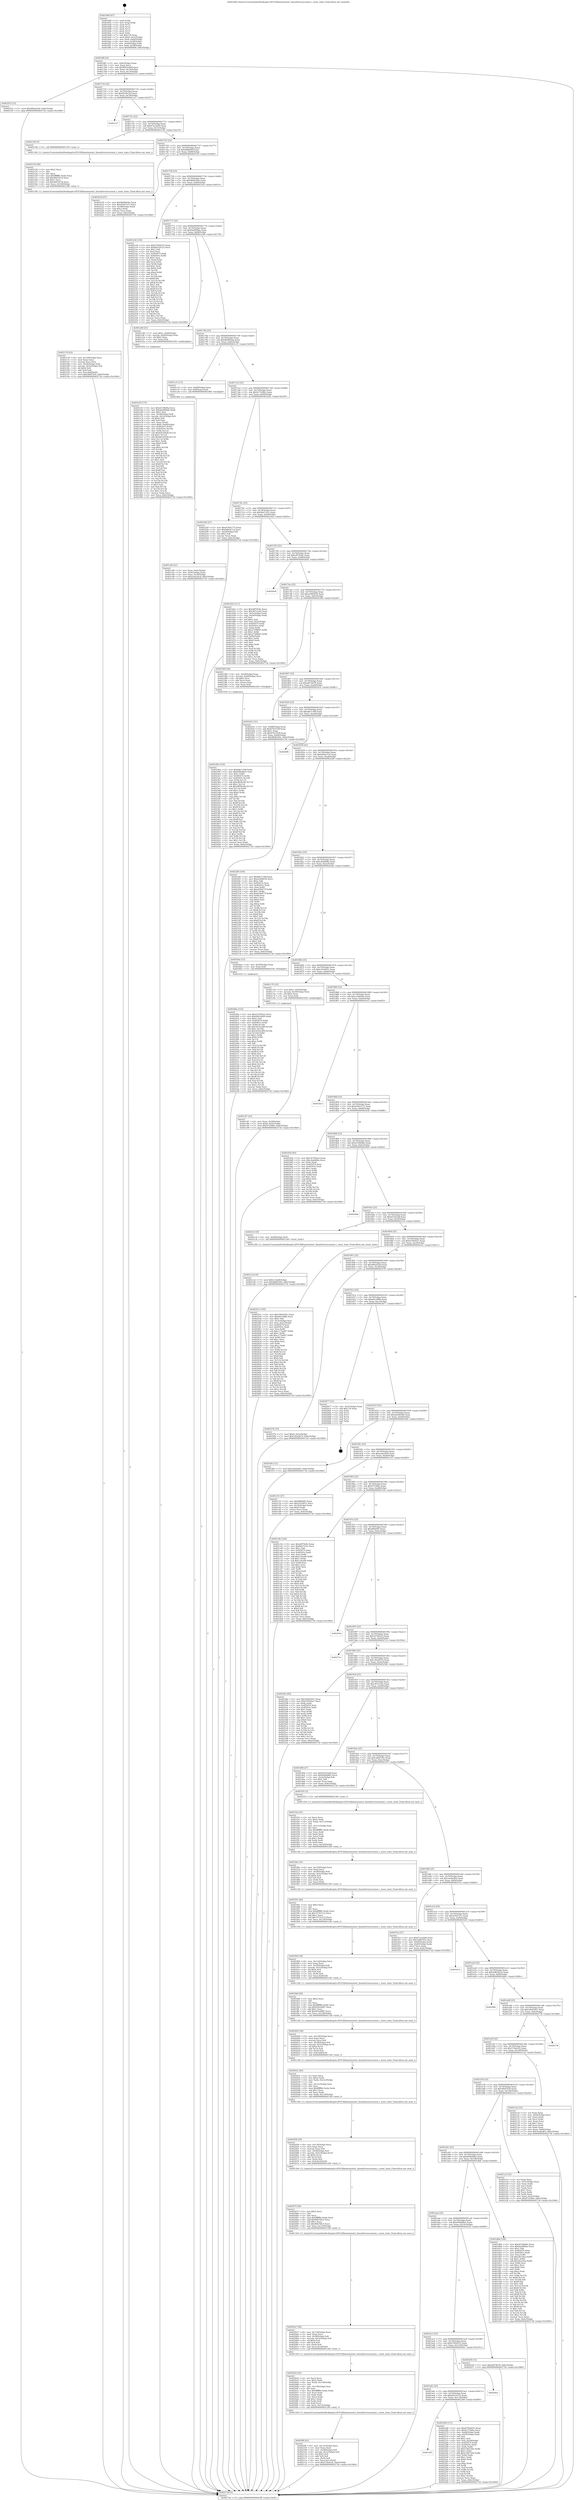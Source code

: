 digraph "0x4016d0" {
  label = "0x4016d0 (/mnt/c/Users/mathe/Desktop/tcc/POCII/binaries/extr_linuxdriversscsiosst.c_reset_state_Final-ollvm.out::main(0))"
  labelloc = "t"
  node[shape=record]

  Entry [label="",width=0.3,height=0.3,shape=circle,fillcolor=black,style=filled]
  "0x4016ff" [label="{
     0x4016ff [23]\l
     | [instrs]\l
     &nbsp;&nbsp;0x4016ff \<+3\>: mov -0x6c(%rbp),%eax\l
     &nbsp;&nbsp;0x401702 \<+2\>: mov %eax,%ecx\l
     &nbsp;&nbsp;0x401704 \<+6\>: sub $0x8403c849,%ecx\l
     &nbsp;&nbsp;0x40170a \<+3\>: mov %eax,-0x70(%rbp)\l
     &nbsp;&nbsp;0x40170d \<+3\>: mov %ecx,-0x74(%rbp)\l
     &nbsp;&nbsp;0x401710 \<+6\>: je 0000000000402552 \<main+0xe82\>\l
  }"]
  "0x402552" [label="{
     0x402552 [12]\l
     | [instrs]\l
     &nbsp;&nbsp;0x402552 \<+7\>: movl $0xd90a424d,-0x6c(%rbp)\l
     &nbsp;&nbsp;0x402559 \<+5\>: jmp 000000000040273d \<main+0x106d\>\l
  }"]
  "0x401716" [label="{
     0x401716 [22]\l
     | [instrs]\l
     &nbsp;&nbsp;0x401716 \<+5\>: jmp 000000000040171b \<main+0x4b\>\l
     &nbsp;&nbsp;0x40171b \<+3\>: mov -0x70(%rbp),%eax\l
     &nbsp;&nbsp;0x40171e \<+5\>: sub $0x8530c5cf,%eax\l
     &nbsp;&nbsp;0x401723 \<+3\>: mov %eax,-0x78(%rbp)\l
     &nbsp;&nbsp;0x401726 \<+6\>: je 0000000000401c27 \<main+0x557\>\l
  }"]
  Exit [label="",width=0.3,height=0.3,shape=circle,fillcolor=black,style=filled,peripheries=2]
  "0x401c27" [label="{
     0x401c27\l
  }", style=dashed]
  "0x40172c" [label="{
     0x40172c [22]\l
     | [instrs]\l
     &nbsp;&nbsp;0x40172c \<+5\>: jmp 0000000000401731 \<main+0x61\>\l
     &nbsp;&nbsp;0x401731 \<+3\>: mov -0x70(%rbp),%eax\l
     &nbsp;&nbsp;0x401734 \<+5\>: sub $0x87ac2e69,%eax\l
     &nbsp;&nbsp;0x401739 \<+3\>: mov %eax,-0x7c(%rbp)\l
     &nbsp;&nbsp;0x40173c \<+6\>: je 000000000040214b \<main+0xa7b\>\l
  }"]
  "0x4024ba" [label="{
     0x4024ba [152]\l
     | [instrs]\l
     &nbsp;&nbsp;0x4024ba \<+5\>: mov $0x167492a3,%ecx\l
     &nbsp;&nbsp;0x4024bf \<+5\>: mov $0x8403c849,%edx\l
     &nbsp;&nbsp;0x4024c4 \<+3\>: mov $0x1,%sil\l
     &nbsp;&nbsp;0x4024c7 \<+8\>: mov 0x405074,%r8d\l
     &nbsp;&nbsp;0x4024cf \<+8\>: mov 0x40505c,%r9d\l
     &nbsp;&nbsp;0x4024d7 \<+3\>: mov %r8d,%r10d\l
     &nbsp;&nbsp;0x4024da \<+7\>: add $0x5d32a389,%r10d\l
     &nbsp;&nbsp;0x4024e1 \<+4\>: sub $0x1,%r10d\l
     &nbsp;&nbsp;0x4024e5 \<+7\>: sub $0x5d32a389,%r10d\l
     &nbsp;&nbsp;0x4024ec \<+4\>: imul %r10d,%r8d\l
     &nbsp;&nbsp;0x4024f0 \<+4\>: and $0x1,%r8d\l
     &nbsp;&nbsp;0x4024f4 \<+4\>: cmp $0x0,%r8d\l
     &nbsp;&nbsp;0x4024f8 \<+4\>: sete %r11b\l
     &nbsp;&nbsp;0x4024fc \<+4\>: cmp $0xa,%r9d\l
     &nbsp;&nbsp;0x402500 \<+3\>: setl %bl\l
     &nbsp;&nbsp;0x402503 \<+3\>: mov %r11b,%r14b\l
     &nbsp;&nbsp;0x402506 \<+4\>: xor $0xff,%r14b\l
     &nbsp;&nbsp;0x40250a \<+3\>: mov %bl,%r15b\l
     &nbsp;&nbsp;0x40250d \<+4\>: xor $0xff,%r15b\l
     &nbsp;&nbsp;0x402511 \<+4\>: xor $0x0,%sil\l
     &nbsp;&nbsp;0x402515 \<+3\>: mov %r14b,%r12b\l
     &nbsp;&nbsp;0x402518 \<+4\>: and $0x0,%r12b\l
     &nbsp;&nbsp;0x40251c \<+3\>: and %sil,%r11b\l
     &nbsp;&nbsp;0x40251f \<+3\>: mov %r15b,%r13b\l
     &nbsp;&nbsp;0x402522 \<+4\>: and $0x0,%r13b\l
     &nbsp;&nbsp;0x402526 \<+3\>: and %sil,%bl\l
     &nbsp;&nbsp;0x402529 \<+3\>: or %r11b,%r12b\l
     &nbsp;&nbsp;0x40252c \<+3\>: or %bl,%r13b\l
     &nbsp;&nbsp;0x40252f \<+3\>: xor %r13b,%r12b\l
     &nbsp;&nbsp;0x402532 \<+3\>: or %r15b,%r14b\l
     &nbsp;&nbsp;0x402535 \<+4\>: xor $0xff,%r14b\l
     &nbsp;&nbsp;0x402539 \<+4\>: or $0x0,%sil\l
     &nbsp;&nbsp;0x40253d \<+3\>: and %sil,%r14b\l
     &nbsp;&nbsp;0x402540 \<+3\>: or %r14b,%r12b\l
     &nbsp;&nbsp;0x402543 \<+4\>: test $0x1,%r12b\l
     &nbsp;&nbsp;0x402547 \<+3\>: cmovne %edx,%ecx\l
     &nbsp;&nbsp;0x40254a \<+3\>: mov %ecx,-0x6c(%rbp)\l
     &nbsp;&nbsp;0x40254d \<+5\>: jmp 000000000040273d \<main+0x106d\>\l
  }"]
  "0x40214b" [label="{
     0x40214b [5]\l
     | [instrs]\l
     &nbsp;&nbsp;0x40214b \<+5\>: call 0000000000401160 \<next_i\>\l
     | [calls]\l
     &nbsp;&nbsp;0x401160 \{1\} (/mnt/c/Users/mathe/Desktop/tcc/POCII/binaries/extr_linuxdriversscsiosst.c_reset_state_Final-ollvm.out::next_i)\l
  }"]
  "0x401742" [label="{
     0x401742 [22]\l
     | [instrs]\l
     &nbsp;&nbsp;0x401742 \<+5\>: jmp 0000000000401747 \<main+0x77\>\l
     &nbsp;&nbsp;0x401747 \<+3\>: mov -0x70(%rbp),%eax\l
     &nbsp;&nbsp;0x40174a \<+5\>: sub $0x90fb0f4f,%eax\l
     &nbsp;&nbsp;0x40174f \<+3\>: mov %eax,-0x80(%rbp)\l
     &nbsp;&nbsp;0x401752 \<+6\>: je 0000000000401b18 \<main+0x448\>\l
  }"]
  "0x40239a" [label="{
     0x40239a [150]\l
     | [instrs]\l
     &nbsp;&nbsp;0x40239a \<+5\>: mov $0xb8e7c58f,%edx\l
     &nbsp;&nbsp;0x40239f \<+5\>: mov $0x649a68a5,%esi\l
     &nbsp;&nbsp;0x4023a4 \<+3\>: mov $0x1,%r8b\l
     &nbsp;&nbsp;0x4023a7 \<+8\>: mov 0x405074,%r9d\l
     &nbsp;&nbsp;0x4023af \<+8\>: mov 0x40505c,%r10d\l
     &nbsp;&nbsp;0x4023b7 \<+3\>: mov %r9d,%r11d\l
     &nbsp;&nbsp;0x4023ba \<+7\>: add $0xef838c46,%r11d\l
     &nbsp;&nbsp;0x4023c1 \<+4\>: sub $0x1,%r11d\l
     &nbsp;&nbsp;0x4023c5 \<+7\>: sub $0xef838c46,%r11d\l
     &nbsp;&nbsp;0x4023cc \<+4\>: imul %r11d,%r9d\l
     &nbsp;&nbsp;0x4023d0 \<+4\>: and $0x1,%r9d\l
     &nbsp;&nbsp;0x4023d4 \<+4\>: cmp $0x0,%r9d\l
     &nbsp;&nbsp;0x4023d8 \<+3\>: sete %bl\l
     &nbsp;&nbsp;0x4023db \<+4\>: cmp $0xa,%r10d\l
     &nbsp;&nbsp;0x4023df \<+4\>: setl %r14b\l
     &nbsp;&nbsp;0x4023e3 \<+3\>: mov %bl,%r15b\l
     &nbsp;&nbsp;0x4023e6 \<+4\>: xor $0xff,%r15b\l
     &nbsp;&nbsp;0x4023ea \<+3\>: mov %r14b,%r12b\l
     &nbsp;&nbsp;0x4023ed \<+4\>: xor $0xff,%r12b\l
     &nbsp;&nbsp;0x4023f1 \<+4\>: xor $0x1,%r8b\l
     &nbsp;&nbsp;0x4023f5 \<+3\>: mov %r15b,%r13b\l
     &nbsp;&nbsp;0x4023f8 \<+4\>: and $0xff,%r13b\l
     &nbsp;&nbsp;0x4023fc \<+3\>: and %r8b,%bl\l
     &nbsp;&nbsp;0x4023ff \<+3\>: mov %r12b,%al\l
     &nbsp;&nbsp;0x402402 \<+2\>: and $0xff,%al\l
     &nbsp;&nbsp;0x402404 \<+3\>: and %r8b,%r14b\l
     &nbsp;&nbsp;0x402407 \<+3\>: or %bl,%r13b\l
     &nbsp;&nbsp;0x40240a \<+3\>: or %r14b,%al\l
     &nbsp;&nbsp;0x40240d \<+3\>: xor %al,%r13b\l
     &nbsp;&nbsp;0x402410 \<+3\>: or %r12b,%r15b\l
     &nbsp;&nbsp;0x402413 \<+4\>: xor $0xff,%r15b\l
     &nbsp;&nbsp;0x402417 \<+4\>: or $0x1,%r8b\l
     &nbsp;&nbsp;0x40241b \<+3\>: and %r8b,%r15b\l
     &nbsp;&nbsp;0x40241e \<+3\>: or %r15b,%r13b\l
     &nbsp;&nbsp;0x402421 \<+4\>: test $0x1,%r13b\l
     &nbsp;&nbsp;0x402425 \<+3\>: cmovne %esi,%edx\l
     &nbsp;&nbsp;0x402428 \<+3\>: mov %edx,-0x6c(%rbp)\l
     &nbsp;&nbsp;0x40242b \<+5\>: jmp 000000000040273d \<main+0x106d\>\l
  }"]
  "0x401b18" [label="{
     0x401b18 [27]\l
     | [instrs]\l
     &nbsp;&nbsp;0x401b18 \<+5\>: mov $0x9b0902da,%eax\l
     &nbsp;&nbsp;0x401b1d \<+5\>: mov $0x42947a7c,%ecx\l
     &nbsp;&nbsp;0x401b22 \<+3\>: mov -0x38(%rbp),%edx\l
     &nbsp;&nbsp;0x401b25 \<+3\>: cmp $0x2,%edx\l
     &nbsp;&nbsp;0x401b28 \<+3\>: cmovne %ecx,%eax\l
     &nbsp;&nbsp;0x401b2b \<+3\>: mov %eax,-0x6c(%rbp)\l
     &nbsp;&nbsp;0x401b2e \<+5\>: jmp 000000000040273d \<main+0x106d\>\l
  }"]
  "0x401758" [label="{
     0x401758 [25]\l
     | [instrs]\l
     &nbsp;&nbsp;0x401758 \<+5\>: jmp 000000000040175d \<main+0x8d\>\l
     &nbsp;&nbsp;0x40175d \<+3\>: mov -0x70(%rbp),%eax\l
     &nbsp;&nbsp;0x401760 \<+5\>: sub $0x98d9169c,%eax\l
     &nbsp;&nbsp;0x401765 \<+6\>: mov %eax,-0x84(%rbp)\l
     &nbsp;&nbsp;0x40176b \<+6\>: je 00000000004021e0 \<main+0xb10\>\l
  }"]
  "0x40273d" [label="{
     0x40273d [5]\l
     | [instrs]\l
     &nbsp;&nbsp;0x40273d \<+5\>: jmp 00000000004016ff \<main+0x2f\>\l
  }"]
  "0x4016d0" [label="{
     0x4016d0 [47]\l
     | [instrs]\l
     &nbsp;&nbsp;0x4016d0 \<+1\>: push %rbp\l
     &nbsp;&nbsp;0x4016d1 \<+3\>: mov %rsp,%rbp\l
     &nbsp;&nbsp;0x4016d4 \<+2\>: push %r15\l
     &nbsp;&nbsp;0x4016d6 \<+2\>: push %r14\l
     &nbsp;&nbsp;0x4016d8 \<+2\>: push %r13\l
     &nbsp;&nbsp;0x4016da \<+2\>: push %r12\l
     &nbsp;&nbsp;0x4016dc \<+1\>: push %rbx\l
     &nbsp;&nbsp;0x4016dd \<+7\>: sub $0x118,%rsp\l
     &nbsp;&nbsp;0x4016e4 \<+7\>: movl $0x0,-0x3c(%rbp)\l
     &nbsp;&nbsp;0x4016eb \<+3\>: mov %edi,-0x40(%rbp)\l
     &nbsp;&nbsp;0x4016ee \<+4\>: mov %rsi,-0x48(%rbp)\l
     &nbsp;&nbsp;0x4016f2 \<+3\>: mov -0x40(%rbp),%edi\l
     &nbsp;&nbsp;0x4016f5 \<+3\>: mov %edi,-0x38(%rbp)\l
     &nbsp;&nbsp;0x4016f8 \<+7\>: movl $0x90fb0f4f,-0x6c(%rbp)\l
  }"]
  "0x401af5" [label="{
     0x401af5\l
  }", style=dashed]
  "0x4021e0" [label="{
     0x4021e0 [134]\l
     | [instrs]\l
     &nbsp;&nbsp;0x4021e0 \<+5\>: mov $0x6700d255,%eax\l
     &nbsp;&nbsp;0x4021e5 \<+5\>: mov $0x6b516152,%ecx\l
     &nbsp;&nbsp;0x4021ea \<+2\>: mov $0x1,%dl\l
     &nbsp;&nbsp;0x4021ec \<+2\>: xor %esi,%esi\l
     &nbsp;&nbsp;0x4021ee \<+7\>: mov 0x405074,%edi\l
     &nbsp;&nbsp;0x4021f5 \<+8\>: mov 0x40505c,%r8d\l
     &nbsp;&nbsp;0x4021fd \<+3\>: sub $0x1,%esi\l
     &nbsp;&nbsp;0x402200 \<+3\>: mov %edi,%r9d\l
     &nbsp;&nbsp;0x402203 \<+3\>: add %esi,%r9d\l
     &nbsp;&nbsp;0x402206 \<+4\>: imul %r9d,%edi\l
     &nbsp;&nbsp;0x40220a \<+3\>: and $0x1,%edi\l
     &nbsp;&nbsp;0x40220d \<+3\>: cmp $0x0,%edi\l
     &nbsp;&nbsp;0x402210 \<+4\>: sete %r10b\l
     &nbsp;&nbsp;0x402214 \<+4\>: cmp $0xa,%r8d\l
     &nbsp;&nbsp;0x402218 \<+4\>: setl %r11b\l
     &nbsp;&nbsp;0x40221c \<+3\>: mov %r10b,%bl\l
     &nbsp;&nbsp;0x40221f \<+3\>: xor $0xff,%bl\l
     &nbsp;&nbsp;0x402222 \<+3\>: mov %r11b,%r14b\l
     &nbsp;&nbsp;0x402225 \<+4\>: xor $0xff,%r14b\l
     &nbsp;&nbsp;0x402229 \<+3\>: xor $0x1,%dl\l
     &nbsp;&nbsp;0x40222c \<+3\>: mov %bl,%r15b\l
     &nbsp;&nbsp;0x40222f \<+4\>: and $0xff,%r15b\l
     &nbsp;&nbsp;0x402233 \<+3\>: and %dl,%r10b\l
     &nbsp;&nbsp;0x402236 \<+3\>: mov %r14b,%r12b\l
     &nbsp;&nbsp;0x402239 \<+4\>: and $0xff,%r12b\l
     &nbsp;&nbsp;0x40223d \<+3\>: and %dl,%r11b\l
     &nbsp;&nbsp;0x402240 \<+3\>: or %r10b,%r15b\l
     &nbsp;&nbsp;0x402243 \<+3\>: or %r11b,%r12b\l
     &nbsp;&nbsp;0x402246 \<+3\>: xor %r12b,%r15b\l
     &nbsp;&nbsp;0x402249 \<+3\>: or %r14b,%bl\l
     &nbsp;&nbsp;0x40224c \<+3\>: xor $0xff,%bl\l
     &nbsp;&nbsp;0x40224f \<+3\>: or $0x1,%dl\l
     &nbsp;&nbsp;0x402252 \<+2\>: and %dl,%bl\l
     &nbsp;&nbsp;0x402254 \<+3\>: or %bl,%r15b\l
     &nbsp;&nbsp;0x402257 \<+4\>: test $0x1,%r15b\l
     &nbsp;&nbsp;0x40225b \<+3\>: cmovne %ecx,%eax\l
     &nbsp;&nbsp;0x40225e \<+3\>: mov %eax,-0x6c(%rbp)\l
     &nbsp;&nbsp;0x402261 \<+5\>: jmp 000000000040273d \<main+0x106d\>\l
  }"]
  "0x401771" [label="{
     0x401771 [25]\l
     | [instrs]\l
     &nbsp;&nbsp;0x401771 \<+5\>: jmp 0000000000401776 \<main+0xa6\>\l
     &nbsp;&nbsp;0x401776 \<+3\>: mov -0x70(%rbp),%eax\l
     &nbsp;&nbsp;0x401779 \<+5\>: sub $0x9a4999ae,%eax\l
     &nbsp;&nbsp;0x40177e \<+6\>: mov %eax,-0x88(%rbp)\l
     &nbsp;&nbsp;0x401784 \<+6\>: je 0000000000401e48 \<main+0x778\>\l
  }"]
  "0x402266" [label="{
     0x402266 [111]\l
     | [instrs]\l
     &nbsp;&nbsp;0x402266 \<+5\>: mov $0x6700d255,%eax\l
     &nbsp;&nbsp;0x40226b \<+5\>: mov $0x9c75286c,%ecx\l
     &nbsp;&nbsp;0x402270 \<+3\>: mov -0x68(%rbp),%edx\l
     &nbsp;&nbsp;0x402273 \<+3\>: cmp -0x50(%rbp),%edx\l
     &nbsp;&nbsp;0x402276 \<+4\>: setl %sil\l
     &nbsp;&nbsp;0x40227a \<+4\>: and $0x1,%sil\l
     &nbsp;&nbsp;0x40227e \<+4\>: mov %sil,-0x2d(%rbp)\l
     &nbsp;&nbsp;0x402282 \<+7\>: mov 0x405074,%edx\l
     &nbsp;&nbsp;0x402289 \<+7\>: mov 0x40505c,%edi\l
     &nbsp;&nbsp;0x402290 \<+3\>: mov %edx,%r8d\l
     &nbsp;&nbsp;0x402293 \<+7\>: sub $0xe7d61582,%r8d\l
     &nbsp;&nbsp;0x40229a \<+4\>: sub $0x1,%r8d\l
     &nbsp;&nbsp;0x40229e \<+7\>: add $0xe7d61582,%r8d\l
     &nbsp;&nbsp;0x4022a5 \<+4\>: imul %r8d,%edx\l
     &nbsp;&nbsp;0x4022a9 \<+3\>: and $0x1,%edx\l
     &nbsp;&nbsp;0x4022ac \<+3\>: cmp $0x0,%edx\l
     &nbsp;&nbsp;0x4022af \<+4\>: sete %sil\l
     &nbsp;&nbsp;0x4022b3 \<+3\>: cmp $0xa,%edi\l
     &nbsp;&nbsp;0x4022b6 \<+4\>: setl %r9b\l
     &nbsp;&nbsp;0x4022ba \<+3\>: mov %sil,%r10b\l
     &nbsp;&nbsp;0x4022bd \<+3\>: and %r9b,%r10b\l
     &nbsp;&nbsp;0x4022c0 \<+3\>: xor %r9b,%sil\l
     &nbsp;&nbsp;0x4022c3 \<+3\>: or %sil,%r10b\l
     &nbsp;&nbsp;0x4022c6 \<+4\>: test $0x1,%r10b\l
     &nbsp;&nbsp;0x4022ca \<+3\>: cmovne %ecx,%eax\l
     &nbsp;&nbsp;0x4022cd \<+3\>: mov %eax,-0x6c(%rbp)\l
     &nbsp;&nbsp;0x4022d0 \<+5\>: jmp 000000000040273d \<main+0x106d\>\l
  }"]
  "0x401e48" [label="{
     0x401e48 [23]\l
     | [instrs]\l
     &nbsp;&nbsp;0x401e48 \<+7\>: movl $0x1,-0x60(%rbp)\l
     &nbsp;&nbsp;0x401e4f \<+4\>: movslq -0x60(%rbp),%rax\l
     &nbsp;&nbsp;0x401e53 \<+4\>: shl $0x5,%rax\l
     &nbsp;&nbsp;0x401e57 \<+3\>: mov %rax,%rdi\l
     &nbsp;&nbsp;0x401e5a \<+5\>: call 0000000000401050 \<malloc@plt\>\l
     | [calls]\l
     &nbsp;&nbsp;0x401050 \{1\} (unknown)\l
  }"]
  "0x40178a" [label="{
     0x40178a [25]\l
     | [instrs]\l
     &nbsp;&nbsp;0x40178a \<+5\>: jmp 000000000040178f \<main+0xbf\>\l
     &nbsp;&nbsp;0x40178f \<+3\>: mov -0x70(%rbp),%eax\l
     &nbsp;&nbsp;0x401792 \<+5\>: sub $0x9b0902da,%eax\l
     &nbsp;&nbsp;0x401797 \<+6\>: mov %eax,-0x8c(%rbp)\l
     &nbsp;&nbsp;0x40179d \<+6\>: je 0000000000401c33 \<main+0x563\>\l
  }"]
  "0x401adc" [label="{
     0x401adc [25]\l
     | [instrs]\l
     &nbsp;&nbsp;0x401adc \<+5\>: jmp 0000000000401ae1 \<main+0x411\>\l
     &nbsp;&nbsp;0x401ae1 \<+3\>: mov -0x70(%rbp),%eax\l
     &nbsp;&nbsp;0x401ae4 \<+5\>: sub $0x6b516152,%eax\l
     &nbsp;&nbsp;0x401ae9 \<+6\>: mov %eax,-0x114(%rbp)\l
     &nbsp;&nbsp;0x401aef \<+6\>: je 0000000000402266 \<main+0xb96\>\l
  }"]
  "0x401c33" [label="{
     0x401c33 [13]\l
     | [instrs]\l
     &nbsp;&nbsp;0x401c33 \<+4\>: mov -0x48(%rbp),%rax\l
     &nbsp;&nbsp;0x401c37 \<+4\>: mov 0x8(%rax),%rdi\l
     &nbsp;&nbsp;0x401c3b \<+5\>: call 0000000000401060 \<atoi@plt\>\l
     | [calls]\l
     &nbsp;&nbsp;0x401060 \{1\} (unknown)\l
  }"]
  "0x4017a3" [label="{
     0x4017a3 [25]\l
     | [instrs]\l
     &nbsp;&nbsp;0x4017a3 \<+5\>: jmp 00000000004017a8 \<main+0xd8\>\l
     &nbsp;&nbsp;0x4017a8 \<+3\>: mov -0x70(%rbp),%eax\l
     &nbsp;&nbsp;0x4017ab \<+5\>: sub $0x9c75286c,%eax\l
     &nbsp;&nbsp;0x4017b0 \<+6\>: mov %eax,-0x90(%rbp)\l
     &nbsp;&nbsp;0x4017b6 \<+6\>: je 00000000004022d5 \<main+0xc05\>\l
  }"]
  "0x401c40" [label="{
     0x401c40 [21]\l
     | [instrs]\l
     &nbsp;&nbsp;0x401c40 \<+3\>: mov %eax,-0x4c(%rbp)\l
     &nbsp;&nbsp;0x401c43 \<+3\>: mov -0x4c(%rbp),%eax\l
     &nbsp;&nbsp;0x401c46 \<+3\>: mov %eax,-0x34(%rbp)\l
     &nbsp;&nbsp;0x401c49 \<+7\>: movl $0xee4a20c8,-0x6c(%rbp)\l
     &nbsp;&nbsp;0x401c50 \<+5\>: jmp 000000000040273d \<main+0x106d\>\l
  }"]
  "0x4026ec" [label="{
     0x4026ec\l
  }", style=dashed]
  "0x4022d5" [label="{
     0x4022d5 [27]\l
     | [instrs]\l
     &nbsp;&nbsp;0x4022d5 \<+5\>: mov $0xd16b2175,%eax\l
     &nbsp;&nbsp;0x4022da \<+5\>: mov $0xbd0ae7c4,%ecx\l
     &nbsp;&nbsp;0x4022df \<+3\>: mov -0x2d(%rbp),%dl\l
     &nbsp;&nbsp;0x4022e2 \<+3\>: test $0x1,%dl\l
     &nbsp;&nbsp;0x4022e5 \<+3\>: cmovne %ecx,%eax\l
     &nbsp;&nbsp;0x4022e8 \<+3\>: mov %eax,-0x6c(%rbp)\l
     &nbsp;&nbsp;0x4022eb \<+5\>: jmp 000000000040273d \<main+0x106d\>\l
  }"]
  "0x4017bc" [label="{
     0x4017bc [25]\l
     | [instrs]\l
     &nbsp;&nbsp;0x4017bc \<+5\>: jmp 00000000004017c1 \<main+0xf1\>\l
     &nbsp;&nbsp;0x4017c1 \<+3\>: mov -0x70(%rbp),%eax\l
     &nbsp;&nbsp;0x4017c4 \<+5\>: sub $0x9de7cf1e,%eax\l
     &nbsp;&nbsp;0x4017c9 \<+6\>: mov %eax,-0x94(%rbp)\l
     &nbsp;&nbsp;0x4017cf \<+6\>: je 0000000000401d2e \<main+0x65e\>\l
  }"]
  "0x401ac3" [label="{
     0x401ac3 [25]\l
     | [instrs]\l
     &nbsp;&nbsp;0x401ac3 \<+5\>: jmp 0000000000401ac8 \<main+0x3f8\>\l
     &nbsp;&nbsp;0x401ac8 \<+3\>: mov -0x70(%rbp),%eax\l
     &nbsp;&nbsp;0x401acb \<+5\>: sub $0x6700d255,%eax\l
     &nbsp;&nbsp;0x401ad0 \<+6\>: mov %eax,-0x110(%rbp)\l
     &nbsp;&nbsp;0x401ad6 \<+6\>: je 00000000004026ec \<main+0x101c\>\l
  }"]
  "0x401d2e" [label="{
     0x401d2e [111]\l
     | [instrs]\l
     &nbsp;&nbsp;0x401d2e \<+5\>: mov $0xa9f79e9c,%eax\l
     &nbsp;&nbsp;0x401d33 \<+5\>: mov $0x387e1af2,%ecx\l
     &nbsp;&nbsp;0x401d38 \<+3\>: mov -0x5c(%rbp),%edx\l
     &nbsp;&nbsp;0x401d3b \<+3\>: cmp -0x50(%rbp),%edx\l
     &nbsp;&nbsp;0x401d3e \<+4\>: setl %sil\l
     &nbsp;&nbsp;0x401d42 \<+4\>: and $0x1,%sil\l
     &nbsp;&nbsp;0x401d46 \<+4\>: mov %sil,-0x2e(%rbp)\l
     &nbsp;&nbsp;0x401d4a \<+7\>: mov 0x405074,%edx\l
     &nbsp;&nbsp;0x401d51 \<+7\>: mov 0x40505c,%edi\l
     &nbsp;&nbsp;0x401d58 \<+3\>: mov %edx,%r8d\l
     &nbsp;&nbsp;0x401d5b \<+7\>: sub $0x272f8845,%r8d\l
     &nbsp;&nbsp;0x401d62 \<+4\>: sub $0x1,%r8d\l
     &nbsp;&nbsp;0x401d66 \<+7\>: add $0x272f8845,%r8d\l
     &nbsp;&nbsp;0x401d6d \<+4\>: imul %r8d,%edx\l
     &nbsp;&nbsp;0x401d71 \<+3\>: and $0x1,%edx\l
     &nbsp;&nbsp;0x401d74 \<+3\>: cmp $0x0,%edx\l
     &nbsp;&nbsp;0x401d77 \<+4\>: sete %sil\l
     &nbsp;&nbsp;0x401d7b \<+3\>: cmp $0xa,%edi\l
     &nbsp;&nbsp;0x401d7e \<+4\>: setl %r9b\l
     &nbsp;&nbsp;0x401d82 \<+3\>: mov %sil,%r10b\l
     &nbsp;&nbsp;0x401d85 \<+3\>: and %r9b,%r10b\l
     &nbsp;&nbsp;0x401d88 \<+3\>: xor %r9b,%sil\l
     &nbsp;&nbsp;0x401d8b \<+3\>: or %sil,%r10b\l
     &nbsp;&nbsp;0x401d8e \<+4\>: test $0x1,%r10b\l
     &nbsp;&nbsp;0x401d92 \<+3\>: cmovne %ecx,%eax\l
     &nbsp;&nbsp;0x401d95 \<+3\>: mov %eax,-0x6c(%rbp)\l
     &nbsp;&nbsp;0x401d98 \<+5\>: jmp 000000000040273d \<main+0x106d\>\l
  }"]
  "0x4017d5" [label="{
     0x4017d5 [25]\l
     | [instrs]\l
     &nbsp;&nbsp;0x4017d5 \<+5\>: jmp 00000000004017da \<main+0x10a\>\l
     &nbsp;&nbsp;0x4017da \<+3\>: mov -0x70(%rbp),%eax\l
     &nbsp;&nbsp;0x4017dd \<+5\>: sub $0xa9f79e9c,%eax\l
     &nbsp;&nbsp;0x4017e2 \<+6\>: mov %eax,-0x98(%rbp)\l
     &nbsp;&nbsp;0x4017e8 \<+6\>: je 00000000004026a4 \<main+0xfd4\>\l
  }"]
  "0x402430" [label="{
     0x402430 [12]\l
     | [instrs]\l
     &nbsp;&nbsp;0x402430 \<+7\>: movl $0xaf074b78,-0x6c(%rbp)\l
     &nbsp;&nbsp;0x402437 \<+5\>: jmp 000000000040273d \<main+0x106d\>\l
  }"]
  "0x4026a4" [label="{
     0x4026a4\l
  }", style=dashed]
  "0x4017ee" [label="{
     0x4017ee [25]\l
     | [instrs]\l
     &nbsp;&nbsp;0x4017ee \<+5\>: jmp 00000000004017f3 \<main+0x123\>\l
     &nbsp;&nbsp;0x4017f3 \<+3\>: mov -0x70(%rbp),%eax\l
     &nbsp;&nbsp;0x4017f6 \<+5\>: sub $0xac960639,%eax\l
     &nbsp;&nbsp;0x4017fb \<+6\>: mov %eax,-0x9c(%rbp)\l
     &nbsp;&nbsp;0x401801 \<+6\>: je 0000000000402380 \<main+0xcb0\>\l
  }"]
  "0x4021cd" [label="{
     0x4021cd [19]\l
     | [instrs]\l
     &nbsp;&nbsp;0x4021cd \<+7\>: movl $0x0,-0x68(%rbp)\l
     &nbsp;&nbsp;0x4021d4 \<+7\>: movl $0x98d9169c,-0x6c(%rbp)\l
     &nbsp;&nbsp;0x4021db \<+5\>: jmp 000000000040273d \<main+0x106d\>\l
  }"]
  "0x402380" [label="{
     0x402380 [26]\l
     | [instrs]\l
     &nbsp;&nbsp;0x402380 \<+4\>: mov -0x58(%rbp),%rax\l
     &nbsp;&nbsp;0x402384 \<+4\>: movslq -0x68(%rbp),%rcx\l
     &nbsp;&nbsp;0x402388 \<+4\>: shl $0x4,%rcx\l
     &nbsp;&nbsp;0x40238c \<+3\>: add %rcx,%rax\l
     &nbsp;&nbsp;0x40238f \<+3\>: mov (%rax),%rax\l
     &nbsp;&nbsp;0x402392 \<+3\>: mov %rax,%rdi\l
     &nbsp;&nbsp;0x402395 \<+5\>: call 0000000000401030 \<free@plt\>\l
     | [calls]\l
     &nbsp;&nbsp;0x401030 \{1\} (unknown)\l
  }"]
  "0x401807" [label="{
     0x401807 [25]\l
     | [instrs]\l
     &nbsp;&nbsp;0x401807 \<+5\>: jmp 000000000040180c \<main+0x13c\>\l
     &nbsp;&nbsp;0x40180c \<+3\>: mov -0x70(%rbp),%eax\l
     &nbsp;&nbsp;0x40180f \<+5\>: sub $0xaf074b78,%eax\l
     &nbsp;&nbsp;0x401814 \<+6\>: mov %eax,-0xa0(%rbp)\l
     &nbsp;&nbsp;0x40181a \<+6\>: je 000000000040243c \<main+0xd6c\>\l
  }"]
  "0x402178" [label="{
     0x402178 [43]\l
     | [instrs]\l
     &nbsp;&nbsp;0x402178 \<+6\>: mov -0x140(%rbp),%ecx\l
     &nbsp;&nbsp;0x40217e \<+3\>: imul %eax,%ecx\l
     &nbsp;&nbsp;0x402181 \<+3\>: movslq %ecx,%rsi\l
     &nbsp;&nbsp;0x402184 \<+4\>: mov -0x58(%rbp),%rdi\l
     &nbsp;&nbsp;0x402188 \<+4\>: movslq -0x5c(%rbp),%r8\l
     &nbsp;&nbsp;0x40218c \<+4\>: shl $0x4,%r8\l
     &nbsp;&nbsp;0x402190 \<+3\>: add %r8,%rdi\l
     &nbsp;&nbsp;0x402193 \<+4\>: mov %rsi,0x8(%rdi)\l
     &nbsp;&nbsp;0x402197 \<+7\>: movl $0x58bf7b39,-0x6c(%rbp)\l
     &nbsp;&nbsp;0x40219e \<+5\>: jmp 000000000040273d \<main+0x106d\>\l
  }"]
  "0x40243c" [label="{
     0x40243c [31]\l
     | [instrs]\l
     &nbsp;&nbsp;0x40243c \<+3\>: mov -0x68(%rbp),%eax\l
     &nbsp;&nbsp;0x40243f \<+5\>: add $0x67b1016f,%eax\l
     &nbsp;&nbsp;0x402444 \<+3\>: add $0x1,%eax\l
     &nbsp;&nbsp;0x402447 \<+5\>: sub $0x67b1016f,%eax\l
     &nbsp;&nbsp;0x40244c \<+3\>: mov %eax,-0x68(%rbp)\l
     &nbsp;&nbsp;0x40244f \<+7\>: movl $0x98d9169c,-0x6c(%rbp)\l
     &nbsp;&nbsp;0x402456 \<+5\>: jmp 000000000040273d \<main+0x106d\>\l
  }"]
  "0x401820" [label="{
     0x401820 [25]\l
     | [instrs]\l
     &nbsp;&nbsp;0x401820 \<+5\>: jmp 0000000000401825 \<main+0x155\>\l
     &nbsp;&nbsp;0x401825 \<+3\>: mov -0x70(%rbp),%eax\l
     &nbsp;&nbsp;0x401828 \<+5\>: sub $0xb8e7c58f,%eax\l
     &nbsp;&nbsp;0x40182d \<+6\>: mov %eax,-0xa4(%rbp)\l
     &nbsp;&nbsp;0x401833 \<+6\>: je 00000000004026f8 \<main+0x1028\>\l
  }"]
  "0x402150" [label="{
     0x402150 [40]\l
     | [instrs]\l
     &nbsp;&nbsp;0x402150 \<+5\>: mov $0x2,%ecx\l
     &nbsp;&nbsp;0x402155 \<+1\>: cltd\l
     &nbsp;&nbsp;0x402156 \<+2\>: idiv %ecx\l
     &nbsp;&nbsp;0x402158 \<+6\>: imul $0xfffffffe,%edx,%ecx\l
     &nbsp;&nbsp;0x40215e \<+6\>: add $0x4601fe7d,%ecx\l
     &nbsp;&nbsp;0x402164 \<+3\>: add $0x1,%ecx\l
     &nbsp;&nbsp;0x402167 \<+6\>: sub $0x4601fe7d,%ecx\l
     &nbsp;&nbsp;0x40216d \<+6\>: mov %ecx,-0x140(%rbp)\l
     &nbsp;&nbsp;0x402173 \<+5\>: call 0000000000401160 \<next_i\>\l
     | [calls]\l
     &nbsp;&nbsp;0x401160 \{1\} (/mnt/c/Users/mathe/Desktop/tcc/POCII/binaries/extr_linuxdriversscsiosst.c_reset_state_Final-ollvm.out::next_i)\l
  }"]
  "0x4026f8" [label="{
     0x4026f8\l
  }", style=dashed]
  "0x401839" [label="{
     0x401839 [25]\l
     | [instrs]\l
     &nbsp;&nbsp;0x401839 \<+5\>: jmp 000000000040183e \<main+0x16e\>\l
     &nbsp;&nbsp;0x40183e \<+3\>: mov -0x70(%rbp),%eax\l
     &nbsp;&nbsp;0x401841 \<+5\>: sub $0xbd0ae7c4,%eax\l
     &nbsp;&nbsp;0x401846 \<+6\>: mov %eax,-0xa8(%rbp)\l
     &nbsp;&nbsp;0x40184c \<+6\>: je 00000000004022f0 \<main+0xc20\>\l
  }"]
  "0x4020ff" [label="{
     0x4020ff [43]\l
     | [instrs]\l
     &nbsp;&nbsp;0x4020ff \<+6\>: mov -0x13c(%rbp),%ecx\l
     &nbsp;&nbsp;0x402105 \<+3\>: imul %eax,%ecx\l
     &nbsp;&nbsp;0x402108 \<+4\>: mov -0x58(%rbp),%r8\l
     &nbsp;&nbsp;0x40210c \<+4\>: movslq -0x5c(%rbp),%r9\l
     &nbsp;&nbsp;0x402110 \<+4\>: shl $0x4,%r9\l
     &nbsp;&nbsp;0x402114 \<+3\>: add %r9,%r8\l
     &nbsp;&nbsp;0x402117 \<+3\>: mov (%r8),%r8\l
     &nbsp;&nbsp;0x40211a \<+4\>: mov %ecx,0x1c(%r8)\l
     &nbsp;&nbsp;0x40211e \<+7\>: movl $0x57da4cf2,-0x6c(%rbp)\l
     &nbsp;&nbsp;0x402125 \<+5\>: jmp 000000000040273d \<main+0x106d\>\l
  }"]
  "0x4022f0" [label="{
     0x4022f0 [144]\l
     | [instrs]\l
     &nbsp;&nbsp;0x4022f0 \<+5\>: mov $0xb8e7c58f,%eax\l
     &nbsp;&nbsp;0x4022f5 \<+5\>: mov $0xac960639,%ecx\l
     &nbsp;&nbsp;0x4022fa \<+2\>: mov $0x1,%dl\l
     &nbsp;&nbsp;0x4022fc \<+7\>: mov 0x405074,%esi\l
     &nbsp;&nbsp;0x402303 \<+7\>: mov 0x40505c,%edi\l
     &nbsp;&nbsp;0x40230a \<+3\>: mov %esi,%r8d\l
     &nbsp;&nbsp;0x40230d \<+7\>: sub $0xef3b877f,%r8d\l
     &nbsp;&nbsp;0x402314 \<+4\>: sub $0x1,%r8d\l
     &nbsp;&nbsp;0x402318 \<+7\>: add $0xef3b877f,%r8d\l
     &nbsp;&nbsp;0x40231f \<+4\>: imul %r8d,%esi\l
     &nbsp;&nbsp;0x402323 \<+3\>: and $0x1,%esi\l
     &nbsp;&nbsp;0x402326 \<+3\>: cmp $0x0,%esi\l
     &nbsp;&nbsp;0x402329 \<+4\>: sete %r9b\l
     &nbsp;&nbsp;0x40232d \<+3\>: cmp $0xa,%edi\l
     &nbsp;&nbsp;0x402330 \<+4\>: setl %r10b\l
     &nbsp;&nbsp;0x402334 \<+3\>: mov %r9b,%r11b\l
     &nbsp;&nbsp;0x402337 \<+4\>: xor $0xff,%r11b\l
     &nbsp;&nbsp;0x40233b \<+3\>: mov %r10b,%bl\l
     &nbsp;&nbsp;0x40233e \<+3\>: xor $0xff,%bl\l
     &nbsp;&nbsp;0x402341 \<+3\>: xor $0x1,%dl\l
     &nbsp;&nbsp;0x402344 \<+3\>: mov %r11b,%r14b\l
     &nbsp;&nbsp;0x402347 \<+4\>: and $0xff,%r14b\l
     &nbsp;&nbsp;0x40234b \<+3\>: and %dl,%r9b\l
     &nbsp;&nbsp;0x40234e \<+3\>: mov %bl,%r15b\l
     &nbsp;&nbsp;0x402351 \<+4\>: and $0xff,%r15b\l
     &nbsp;&nbsp;0x402355 \<+3\>: and %dl,%r10b\l
     &nbsp;&nbsp;0x402358 \<+3\>: or %r9b,%r14b\l
     &nbsp;&nbsp;0x40235b \<+3\>: or %r10b,%r15b\l
     &nbsp;&nbsp;0x40235e \<+3\>: xor %r15b,%r14b\l
     &nbsp;&nbsp;0x402361 \<+3\>: or %bl,%r11b\l
     &nbsp;&nbsp;0x402364 \<+4\>: xor $0xff,%r11b\l
     &nbsp;&nbsp;0x402368 \<+3\>: or $0x1,%dl\l
     &nbsp;&nbsp;0x40236b \<+3\>: and %dl,%r11b\l
     &nbsp;&nbsp;0x40236e \<+3\>: or %r11b,%r14b\l
     &nbsp;&nbsp;0x402371 \<+4\>: test $0x1,%r14b\l
     &nbsp;&nbsp;0x402375 \<+3\>: cmovne %ecx,%eax\l
     &nbsp;&nbsp;0x402378 \<+3\>: mov %eax,-0x6c(%rbp)\l
     &nbsp;&nbsp;0x40237b \<+5\>: jmp 000000000040273d \<main+0x106d\>\l
  }"]
  "0x401852" [label="{
     0x401852 [25]\l
     | [instrs]\l
     &nbsp;&nbsp;0x401852 \<+5\>: jmp 0000000000401857 \<main+0x187\>\l
     &nbsp;&nbsp;0x401857 \<+3\>: mov -0x70(%rbp),%eax\l
     &nbsp;&nbsp;0x40185a \<+5\>: sub $0xc4a6d08e,%eax\l
     &nbsp;&nbsp;0x40185f \<+6\>: mov %eax,-0xac(%rbp)\l
     &nbsp;&nbsp;0x401865 \<+6\>: je 00000000004024ae \<main+0xdde\>\l
  }"]
  "0x4020cb" [label="{
     0x4020cb [52]\l
     | [instrs]\l
     &nbsp;&nbsp;0x4020cb \<+2\>: xor %ecx,%ecx\l
     &nbsp;&nbsp;0x4020cd \<+5\>: mov $0x2,%edx\l
     &nbsp;&nbsp;0x4020d2 \<+6\>: mov %edx,-0x138(%rbp)\l
     &nbsp;&nbsp;0x4020d8 \<+1\>: cltd\l
     &nbsp;&nbsp;0x4020d9 \<+6\>: mov -0x138(%rbp),%esi\l
     &nbsp;&nbsp;0x4020df \<+2\>: idiv %esi\l
     &nbsp;&nbsp;0x4020e1 \<+6\>: imul $0xfffffffe,%edx,%edx\l
     &nbsp;&nbsp;0x4020e7 \<+2\>: mov %ecx,%edi\l
     &nbsp;&nbsp;0x4020e9 \<+2\>: sub %edx,%edi\l
     &nbsp;&nbsp;0x4020eb \<+2\>: mov %ecx,%edx\l
     &nbsp;&nbsp;0x4020ed \<+3\>: sub $0x1,%edx\l
     &nbsp;&nbsp;0x4020f0 \<+2\>: add %edx,%edi\l
     &nbsp;&nbsp;0x4020f2 \<+2\>: sub %edi,%ecx\l
     &nbsp;&nbsp;0x4020f4 \<+6\>: mov %ecx,-0x13c(%rbp)\l
     &nbsp;&nbsp;0x4020fa \<+5\>: call 0000000000401160 \<next_i\>\l
     | [calls]\l
     &nbsp;&nbsp;0x401160 \{1\} (/mnt/c/Users/mathe/Desktop/tcc/POCII/binaries/extr_linuxdriversscsiosst.c_reset_state_Final-ollvm.out::next_i)\l
  }"]
  "0x4024ae" [label="{
     0x4024ae [12]\l
     | [instrs]\l
     &nbsp;&nbsp;0x4024ae \<+4\>: mov -0x58(%rbp),%rax\l
     &nbsp;&nbsp;0x4024b2 \<+3\>: mov %rax,%rdi\l
     &nbsp;&nbsp;0x4024b5 \<+5\>: call 0000000000401030 \<free@plt\>\l
     | [calls]\l
     &nbsp;&nbsp;0x401030 \{1\} (unknown)\l
  }"]
  "0x40186b" [label="{
     0x40186b [25]\l
     | [instrs]\l
     &nbsp;&nbsp;0x40186b \<+5\>: jmp 0000000000401870 \<main+0x1a0\>\l
     &nbsp;&nbsp;0x401870 \<+3\>: mov -0x70(%rbp),%eax\l
     &nbsp;&nbsp;0x401873 \<+5\>: sub $0xc9104f21,%eax\l
     &nbsp;&nbsp;0x401878 \<+6\>: mov %eax,-0xb0(%rbp)\l
     &nbsp;&nbsp;0x40187e \<+6\>: je 0000000000401c70 \<main+0x5a0\>\l
  }"]
  "0x4020a7" [label="{
     0x4020a7 [36]\l
     | [instrs]\l
     &nbsp;&nbsp;0x4020a7 \<+6\>: mov -0x134(%rbp),%ecx\l
     &nbsp;&nbsp;0x4020ad \<+3\>: imul %eax,%ecx\l
     &nbsp;&nbsp;0x4020b0 \<+4\>: mov -0x58(%rbp),%r8\l
     &nbsp;&nbsp;0x4020b4 \<+4\>: movslq -0x5c(%rbp),%r9\l
     &nbsp;&nbsp;0x4020b8 \<+4\>: shl $0x4,%r9\l
     &nbsp;&nbsp;0x4020bc \<+3\>: add %r9,%r8\l
     &nbsp;&nbsp;0x4020bf \<+3\>: mov (%r8),%r8\l
     &nbsp;&nbsp;0x4020c2 \<+4\>: mov %ecx,0x18(%r8)\l
     &nbsp;&nbsp;0x4020c6 \<+5\>: call 0000000000401160 \<next_i\>\l
     | [calls]\l
     &nbsp;&nbsp;0x401160 \{1\} (/mnt/c/Users/mathe/Desktop/tcc/POCII/binaries/extr_linuxdriversscsiosst.c_reset_state_Final-ollvm.out::next_i)\l
  }"]
  "0x401c70" [label="{
     0x401c70 [23]\l
     | [instrs]\l
     &nbsp;&nbsp;0x401c70 \<+7\>: movl $0x1,-0x50(%rbp)\l
     &nbsp;&nbsp;0x401c77 \<+4\>: movslq -0x50(%rbp),%rax\l
     &nbsp;&nbsp;0x401c7b \<+4\>: shl $0x4,%rax\l
     &nbsp;&nbsp;0x401c7f \<+3\>: mov %rax,%rdi\l
     &nbsp;&nbsp;0x401c82 \<+5\>: call 0000000000401050 \<malloc@plt\>\l
     | [calls]\l
     &nbsp;&nbsp;0x401050 \{1\} (unknown)\l
  }"]
  "0x401884" [label="{
     0x401884 [25]\l
     | [instrs]\l
     &nbsp;&nbsp;0x401884 \<+5\>: jmp 0000000000401889 \<main+0x1b9\>\l
     &nbsp;&nbsp;0x401889 \<+3\>: mov -0x70(%rbp),%eax\l
     &nbsp;&nbsp;0x40188c \<+5\>: sub $0xca3b826c,%eax\l
     &nbsp;&nbsp;0x401891 \<+6\>: mov %eax,-0xb4(%rbp)\l
     &nbsp;&nbsp;0x401897 \<+6\>: je 0000000000401bc3 \<main+0x4f3\>\l
  }"]
  "0x40207f" [label="{
     0x40207f [40]\l
     | [instrs]\l
     &nbsp;&nbsp;0x40207f \<+5\>: mov $0x2,%ecx\l
     &nbsp;&nbsp;0x402084 \<+1\>: cltd\l
     &nbsp;&nbsp;0x402085 \<+2\>: idiv %ecx\l
     &nbsp;&nbsp;0x402087 \<+6\>: imul $0xfffffffe,%edx,%ecx\l
     &nbsp;&nbsp;0x40208d \<+6\>: add $0x98b70fc5,%ecx\l
     &nbsp;&nbsp;0x402093 \<+3\>: add $0x1,%ecx\l
     &nbsp;&nbsp;0x402096 \<+6\>: sub $0x98b70fc5,%ecx\l
     &nbsp;&nbsp;0x40209c \<+6\>: mov %ecx,-0x134(%rbp)\l
     &nbsp;&nbsp;0x4020a2 \<+5\>: call 0000000000401160 \<next_i\>\l
     | [calls]\l
     &nbsp;&nbsp;0x401160 \{1\} (/mnt/c/Users/mathe/Desktop/tcc/POCII/binaries/extr_linuxdriversscsiosst.c_reset_state_Final-ollvm.out::next_i)\l
  }"]
  "0x401bc3" [label="{
     0x401bc3\l
  }", style=dashed]
  "0x40189d" [label="{
     0x40189d [25]\l
     | [instrs]\l
     &nbsp;&nbsp;0x40189d \<+5\>: jmp 00000000004018a2 \<main+0x1d2\>\l
     &nbsp;&nbsp;0x4018a2 \<+3\>: mov -0x70(%rbp),%eax\l
     &nbsp;&nbsp;0x4018a5 \<+5\>: sub $0xd16b2175,%eax\l
     &nbsp;&nbsp;0x4018aa \<+6\>: mov %eax,-0xb8(%rbp)\l
     &nbsp;&nbsp;0x4018b0 \<+6\>: je 000000000040245b \<main+0xd8b\>\l
  }"]
  "0x402058" [label="{
     0x402058 [39]\l
     | [instrs]\l
     &nbsp;&nbsp;0x402058 \<+6\>: mov -0x130(%rbp),%ecx\l
     &nbsp;&nbsp;0x40205e \<+3\>: imul %eax,%ecx\l
     &nbsp;&nbsp;0x402061 \<+3\>: movslq %ecx,%r8\l
     &nbsp;&nbsp;0x402064 \<+4\>: mov -0x58(%rbp),%r9\l
     &nbsp;&nbsp;0x402068 \<+4\>: movslq -0x5c(%rbp),%r10\l
     &nbsp;&nbsp;0x40206c \<+4\>: shl $0x4,%r10\l
     &nbsp;&nbsp;0x402070 \<+3\>: add %r10,%r9\l
     &nbsp;&nbsp;0x402073 \<+3\>: mov (%r9),%r9\l
     &nbsp;&nbsp;0x402076 \<+4\>: mov %r8,0x10(%r9)\l
     &nbsp;&nbsp;0x40207a \<+5\>: call 0000000000401160 \<next_i\>\l
     | [calls]\l
     &nbsp;&nbsp;0x401160 \{1\} (/mnt/c/Users/mathe/Desktop/tcc/POCII/binaries/extr_linuxdriversscsiosst.c_reset_state_Final-ollvm.out::next_i)\l
  }"]
  "0x40245b" [label="{
     0x40245b [83]\l
     | [instrs]\l
     &nbsp;&nbsp;0x40245b \<+5\>: mov $0x167492a3,%eax\l
     &nbsp;&nbsp;0x402460 \<+5\>: mov $0xc4a6d08e,%ecx\l
     &nbsp;&nbsp;0x402465 \<+2\>: xor %edx,%edx\l
     &nbsp;&nbsp;0x402467 \<+7\>: mov 0x405074,%esi\l
     &nbsp;&nbsp;0x40246e \<+7\>: mov 0x40505c,%edi\l
     &nbsp;&nbsp;0x402475 \<+3\>: sub $0x1,%edx\l
     &nbsp;&nbsp;0x402478 \<+3\>: mov %esi,%r8d\l
     &nbsp;&nbsp;0x40247b \<+3\>: add %edx,%r8d\l
     &nbsp;&nbsp;0x40247e \<+4\>: imul %r8d,%esi\l
     &nbsp;&nbsp;0x402482 \<+3\>: and $0x1,%esi\l
     &nbsp;&nbsp;0x402485 \<+3\>: cmp $0x0,%esi\l
     &nbsp;&nbsp;0x402488 \<+4\>: sete %r9b\l
     &nbsp;&nbsp;0x40248c \<+3\>: cmp $0xa,%edi\l
     &nbsp;&nbsp;0x40248f \<+4\>: setl %r10b\l
     &nbsp;&nbsp;0x402493 \<+3\>: mov %r9b,%r11b\l
     &nbsp;&nbsp;0x402496 \<+3\>: and %r10b,%r11b\l
     &nbsp;&nbsp;0x402499 \<+3\>: xor %r10b,%r9b\l
     &nbsp;&nbsp;0x40249c \<+3\>: or %r9b,%r11b\l
     &nbsp;&nbsp;0x40249f \<+4\>: test $0x1,%r11b\l
     &nbsp;&nbsp;0x4024a3 \<+3\>: cmovne %ecx,%eax\l
     &nbsp;&nbsp;0x4024a6 \<+3\>: mov %eax,-0x6c(%rbp)\l
     &nbsp;&nbsp;0x4024a9 \<+5\>: jmp 000000000040273d \<main+0x106d\>\l
  }"]
  "0x4018b6" [label="{
     0x4018b6 [25]\l
     | [instrs]\l
     &nbsp;&nbsp;0x4018b6 \<+5\>: jmp 00000000004018bb \<main+0x1eb\>\l
     &nbsp;&nbsp;0x4018bb \<+3\>: mov -0x70(%rbp),%eax\l
     &nbsp;&nbsp;0x4018be \<+5\>: sub $0xd3186d9a,%eax\l
     &nbsp;&nbsp;0x4018c3 \<+6\>: mov %eax,-0xbc(%rbp)\l
     &nbsp;&nbsp;0x4018c9 \<+6\>: je 00000000004026b0 \<main+0xfe0\>\l
  }"]
  "0x40202c" [label="{
     0x40202c [44]\l
     | [instrs]\l
     &nbsp;&nbsp;0x40202c \<+2\>: xor %ecx,%ecx\l
     &nbsp;&nbsp;0x40202e \<+5\>: mov $0x2,%edx\l
     &nbsp;&nbsp;0x402033 \<+6\>: mov %edx,-0x12c(%rbp)\l
     &nbsp;&nbsp;0x402039 \<+1\>: cltd\l
     &nbsp;&nbsp;0x40203a \<+6\>: mov -0x12c(%rbp),%esi\l
     &nbsp;&nbsp;0x402040 \<+2\>: idiv %esi\l
     &nbsp;&nbsp;0x402042 \<+6\>: imul $0xfffffffe,%edx,%edx\l
     &nbsp;&nbsp;0x402048 \<+3\>: sub $0x1,%ecx\l
     &nbsp;&nbsp;0x40204b \<+2\>: sub %ecx,%edx\l
     &nbsp;&nbsp;0x40204d \<+6\>: mov %edx,-0x130(%rbp)\l
     &nbsp;&nbsp;0x402053 \<+5\>: call 0000000000401160 \<next_i\>\l
     | [calls]\l
     &nbsp;&nbsp;0x401160 \{1\} (/mnt/c/Users/mathe/Desktop/tcc/POCII/binaries/extr_linuxdriversscsiosst.c_reset_state_Final-ollvm.out::next_i)\l
  }"]
  "0x4026b0" [label="{
     0x4026b0\l
  }", style=dashed]
  "0x4018cf" [label="{
     0x4018cf [25]\l
     | [instrs]\l
     &nbsp;&nbsp;0x4018cf \<+5\>: jmp 00000000004018d4 \<main+0x204\>\l
     &nbsp;&nbsp;0x4018d4 \<+3\>: mov -0x70(%rbp),%eax\l
     &nbsp;&nbsp;0x4018d7 \<+5\>: sub $0xd5242adf,%eax\l
     &nbsp;&nbsp;0x4018dc \<+6\>: mov %eax,-0xc0(%rbp)\l
     &nbsp;&nbsp;0x4018e2 \<+6\>: je 00000000004021c4 \<main+0xaf4\>\l
  }"]
  "0x402005" [label="{
     0x402005 [39]\l
     | [instrs]\l
     &nbsp;&nbsp;0x402005 \<+6\>: mov -0x128(%rbp),%ecx\l
     &nbsp;&nbsp;0x40200b \<+3\>: imul %eax,%ecx\l
     &nbsp;&nbsp;0x40200e \<+3\>: movslq %ecx,%r8\l
     &nbsp;&nbsp;0x402011 \<+4\>: mov -0x58(%rbp),%r9\l
     &nbsp;&nbsp;0x402015 \<+4\>: movslq -0x5c(%rbp),%r10\l
     &nbsp;&nbsp;0x402019 \<+4\>: shl $0x4,%r10\l
     &nbsp;&nbsp;0x40201d \<+3\>: add %r10,%r9\l
     &nbsp;&nbsp;0x402020 \<+3\>: mov (%r9),%r9\l
     &nbsp;&nbsp;0x402023 \<+4\>: mov %r8,0x8(%r9)\l
     &nbsp;&nbsp;0x402027 \<+5\>: call 0000000000401160 \<next_i\>\l
     | [calls]\l
     &nbsp;&nbsp;0x401160 \{1\} (/mnt/c/Users/mathe/Desktop/tcc/POCII/binaries/extr_linuxdriversscsiosst.c_reset_state_Final-ollvm.out::next_i)\l
  }"]
  "0x4021c4" [label="{
     0x4021c4 [9]\l
     | [instrs]\l
     &nbsp;&nbsp;0x4021c4 \<+4\>: mov -0x58(%rbp),%rdi\l
     &nbsp;&nbsp;0x4021c8 \<+5\>: call 0000000000401240 \<reset_state\>\l
     | [calls]\l
     &nbsp;&nbsp;0x401240 \{1\} (/mnt/c/Users/mathe/Desktop/tcc/POCII/binaries/extr_linuxdriversscsiosst.c_reset_state_Final-ollvm.out::reset_state)\l
  }"]
  "0x4018e8" [label="{
     0x4018e8 [25]\l
     | [instrs]\l
     &nbsp;&nbsp;0x4018e8 \<+5\>: jmp 00000000004018ed \<main+0x21d\>\l
     &nbsp;&nbsp;0x4018ed \<+3\>: mov -0x70(%rbp),%eax\l
     &nbsp;&nbsp;0x4018f0 \<+5\>: sub $0xd7492ba7,%eax\l
     &nbsp;&nbsp;0x4018f5 \<+6\>: mov %eax,-0xc4(%rbp)\l
     &nbsp;&nbsp;0x4018fb \<+6\>: je 00000000004025e1 \<main+0xf11\>\l
  }"]
  "0x401fdd" [label="{
     0x401fdd [40]\l
     | [instrs]\l
     &nbsp;&nbsp;0x401fdd \<+5\>: mov $0x2,%ecx\l
     &nbsp;&nbsp;0x401fe2 \<+1\>: cltd\l
     &nbsp;&nbsp;0x401fe3 \<+2\>: idiv %ecx\l
     &nbsp;&nbsp;0x401fe5 \<+6\>: imul $0xfffffffe,%edx,%ecx\l
     &nbsp;&nbsp;0x401feb \<+6\>: sub $0x950c8d87,%ecx\l
     &nbsp;&nbsp;0x401ff1 \<+3\>: add $0x1,%ecx\l
     &nbsp;&nbsp;0x401ff4 \<+6\>: add $0x950c8d87,%ecx\l
     &nbsp;&nbsp;0x401ffa \<+6\>: mov %ecx,-0x128(%rbp)\l
     &nbsp;&nbsp;0x402000 \<+5\>: call 0000000000401160 \<next_i\>\l
     | [calls]\l
     &nbsp;&nbsp;0x401160 \{1\} (/mnt/c/Users/mathe/Desktop/tcc/POCII/binaries/extr_linuxdriversscsiosst.c_reset_state_Final-ollvm.out::next_i)\l
  }"]
  "0x4025e1" [label="{
     0x4025e1 [150]\l
     | [instrs]\l
     &nbsp;&nbsp;0x4025e1 \<+5\>: mov $0x54645441,%eax\l
     &nbsp;&nbsp;0x4025e6 \<+5\>: mov $0xddcc9f8b,%ecx\l
     &nbsp;&nbsp;0x4025eb \<+2\>: mov $0x1,%dl\l
     &nbsp;&nbsp;0x4025ed \<+3\>: mov -0x3c(%rbp),%esi\l
     &nbsp;&nbsp;0x4025f0 \<+3\>: mov %esi,-0x2c(%rbp)\l
     &nbsp;&nbsp;0x4025f3 \<+7\>: mov 0x405074,%esi\l
     &nbsp;&nbsp;0x4025fa \<+7\>: mov 0x40505c,%edi\l
     &nbsp;&nbsp;0x402601 \<+3\>: mov %esi,%r8d\l
     &nbsp;&nbsp;0x402604 \<+7\>: sub $0xc175a497,%r8d\l
     &nbsp;&nbsp;0x40260b \<+4\>: sub $0x1,%r8d\l
     &nbsp;&nbsp;0x40260f \<+7\>: add $0xc175a497,%r8d\l
     &nbsp;&nbsp;0x402616 \<+4\>: imul %r8d,%esi\l
     &nbsp;&nbsp;0x40261a \<+3\>: and $0x1,%esi\l
     &nbsp;&nbsp;0x40261d \<+3\>: cmp $0x0,%esi\l
     &nbsp;&nbsp;0x402620 \<+4\>: sete %r9b\l
     &nbsp;&nbsp;0x402624 \<+3\>: cmp $0xa,%edi\l
     &nbsp;&nbsp;0x402627 \<+4\>: setl %r10b\l
     &nbsp;&nbsp;0x40262b \<+3\>: mov %r9b,%r11b\l
     &nbsp;&nbsp;0x40262e \<+4\>: xor $0xff,%r11b\l
     &nbsp;&nbsp;0x402632 \<+3\>: mov %r10b,%bl\l
     &nbsp;&nbsp;0x402635 \<+3\>: xor $0xff,%bl\l
     &nbsp;&nbsp;0x402638 \<+3\>: xor $0x0,%dl\l
     &nbsp;&nbsp;0x40263b \<+3\>: mov %r11b,%r14b\l
     &nbsp;&nbsp;0x40263e \<+4\>: and $0x0,%r14b\l
     &nbsp;&nbsp;0x402642 \<+3\>: and %dl,%r9b\l
     &nbsp;&nbsp;0x402645 \<+3\>: mov %bl,%r15b\l
     &nbsp;&nbsp;0x402648 \<+4\>: and $0x0,%r15b\l
     &nbsp;&nbsp;0x40264c \<+3\>: and %dl,%r10b\l
     &nbsp;&nbsp;0x40264f \<+3\>: or %r9b,%r14b\l
     &nbsp;&nbsp;0x402652 \<+3\>: or %r10b,%r15b\l
     &nbsp;&nbsp;0x402655 \<+3\>: xor %r15b,%r14b\l
     &nbsp;&nbsp;0x402658 \<+3\>: or %bl,%r11b\l
     &nbsp;&nbsp;0x40265b \<+4\>: xor $0xff,%r11b\l
     &nbsp;&nbsp;0x40265f \<+3\>: or $0x0,%dl\l
     &nbsp;&nbsp;0x402662 \<+3\>: and %dl,%r11b\l
     &nbsp;&nbsp;0x402665 \<+3\>: or %r11b,%r14b\l
     &nbsp;&nbsp;0x402668 \<+4\>: test $0x1,%r14b\l
     &nbsp;&nbsp;0x40266c \<+3\>: cmovne %ecx,%eax\l
     &nbsp;&nbsp;0x40266f \<+3\>: mov %eax,-0x6c(%rbp)\l
     &nbsp;&nbsp;0x402672 \<+5\>: jmp 000000000040273d \<main+0x106d\>\l
  }"]
  "0x401901" [label="{
     0x401901 [25]\l
     | [instrs]\l
     &nbsp;&nbsp;0x401901 \<+5\>: jmp 0000000000401906 \<main+0x236\>\l
     &nbsp;&nbsp;0x401906 \<+3\>: mov -0x70(%rbp),%eax\l
     &nbsp;&nbsp;0x401909 \<+5\>: sub $0xd90a424d,%eax\l
     &nbsp;&nbsp;0x40190e \<+6\>: mov %eax,-0xc8(%rbp)\l
     &nbsp;&nbsp;0x401914 \<+6\>: je 000000000040257b \<main+0xeab\>\l
  }"]
  "0x401fb9" [label="{
     0x401fb9 [36]\l
     | [instrs]\l
     &nbsp;&nbsp;0x401fb9 \<+6\>: mov -0x124(%rbp),%ecx\l
     &nbsp;&nbsp;0x401fbf \<+3\>: imul %eax,%ecx\l
     &nbsp;&nbsp;0x401fc2 \<+4\>: mov -0x58(%rbp),%r8\l
     &nbsp;&nbsp;0x401fc6 \<+4\>: movslq -0x5c(%rbp),%r9\l
     &nbsp;&nbsp;0x401fca \<+4\>: shl $0x4,%r9\l
     &nbsp;&nbsp;0x401fce \<+3\>: add %r9,%r8\l
     &nbsp;&nbsp;0x401fd1 \<+3\>: mov (%r8),%r8\l
     &nbsp;&nbsp;0x401fd4 \<+4\>: mov %ecx,0x4(%r8)\l
     &nbsp;&nbsp;0x401fd8 \<+5\>: call 0000000000401160 \<next_i\>\l
     | [calls]\l
     &nbsp;&nbsp;0x401160 \{1\} (/mnt/c/Users/mathe/Desktop/tcc/POCII/binaries/extr_linuxdriversscsiosst.c_reset_state_Final-ollvm.out::next_i)\l
  }"]
  "0x40257b" [label="{
     0x40257b [19]\l
     | [instrs]\l
     &nbsp;&nbsp;0x40257b \<+7\>: movl $0x0,-0x3c(%rbp)\l
     &nbsp;&nbsp;0x402582 \<+7\>: movl $0x185ad070,-0x6c(%rbp)\l
     &nbsp;&nbsp;0x402589 \<+5\>: jmp 000000000040273d \<main+0x106d\>\l
  }"]
  "0x40191a" [label="{
     0x40191a [25]\l
     | [instrs]\l
     &nbsp;&nbsp;0x40191a \<+5\>: jmp 000000000040191f \<main+0x24f\>\l
     &nbsp;&nbsp;0x40191f \<+3\>: mov -0x70(%rbp),%eax\l
     &nbsp;&nbsp;0x401922 \<+5\>: sub $0xddcc9f8b,%eax\l
     &nbsp;&nbsp;0x401927 \<+6\>: mov %eax,-0xcc(%rbp)\l
     &nbsp;&nbsp;0x40192d \<+6\>: je 0000000000402677 \<main+0xfa7\>\l
  }"]
  "0x401f91" [label="{
     0x401f91 [40]\l
     | [instrs]\l
     &nbsp;&nbsp;0x401f91 \<+5\>: mov $0x2,%ecx\l
     &nbsp;&nbsp;0x401f96 \<+1\>: cltd\l
     &nbsp;&nbsp;0x401f97 \<+2\>: idiv %ecx\l
     &nbsp;&nbsp;0x401f99 \<+6\>: imul $0xfffffffe,%edx,%ecx\l
     &nbsp;&nbsp;0x401f9f \<+6\>: sub $0x74743123,%ecx\l
     &nbsp;&nbsp;0x401fa5 \<+3\>: add $0x1,%ecx\l
     &nbsp;&nbsp;0x401fa8 \<+6\>: add $0x74743123,%ecx\l
     &nbsp;&nbsp;0x401fae \<+6\>: mov %ecx,-0x124(%rbp)\l
     &nbsp;&nbsp;0x401fb4 \<+5\>: call 0000000000401160 \<next_i\>\l
     | [calls]\l
     &nbsp;&nbsp;0x401160 \{1\} (/mnt/c/Users/mathe/Desktop/tcc/POCII/binaries/extr_linuxdriversscsiosst.c_reset_state_Final-ollvm.out::next_i)\l
  }"]
  "0x402677" [label="{
     0x402677 [21]\l
     | [instrs]\l
     &nbsp;&nbsp;0x402677 \<+3\>: mov -0x2c(%rbp),%eax\l
     &nbsp;&nbsp;0x40267a \<+7\>: add $0x118,%rsp\l
     &nbsp;&nbsp;0x402681 \<+1\>: pop %rbx\l
     &nbsp;&nbsp;0x402682 \<+2\>: pop %r12\l
     &nbsp;&nbsp;0x402684 \<+2\>: pop %r13\l
     &nbsp;&nbsp;0x402686 \<+2\>: pop %r14\l
     &nbsp;&nbsp;0x402688 \<+2\>: pop %r15\l
     &nbsp;&nbsp;0x40268a \<+1\>: pop %rbp\l
     &nbsp;&nbsp;0x40268b \<+1\>: ret\l
  }"]
  "0x401933" [label="{
     0x401933 [25]\l
     | [instrs]\l
     &nbsp;&nbsp;0x401933 \<+5\>: jmp 0000000000401938 \<main+0x268\>\l
     &nbsp;&nbsp;0x401938 \<+3\>: mov -0x70(%rbp),%eax\l
     &nbsp;&nbsp;0x40193b \<+5\>: sub $0xdee9836d,%eax\l
     &nbsp;&nbsp;0x401940 \<+6\>: mov %eax,-0xd0(%rbp)\l
     &nbsp;&nbsp;0x401946 \<+6\>: je 0000000000401f0e \<main+0x83e\>\l
  }"]
  "0x401f6e" [label="{
     0x401f6e [35]\l
     | [instrs]\l
     &nbsp;&nbsp;0x401f6e \<+6\>: mov -0x120(%rbp),%ecx\l
     &nbsp;&nbsp;0x401f74 \<+3\>: imul %eax,%ecx\l
     &nbsp;&nbsp;0x401f77 \<+4\>: mov -0x58(%rbp),%r8\l
     &nbsp;&nbsp;0x401f7b \<+4\>: movslq -0x5c(%rbp),%r9\l
     &nbsp;&nbsp;0x401f7f \<+4\>: shl $0x4,%r9\l
     &nbsp;&nbsp;0x401f83 \<+3\>: add %r9,%r8\l
     &nbsp;&nbsp;0x401f86 \<+3\>: mov (%r8),%r8\l
     &nbsp;&nbsp;0x401f89 \<+3\>: mov %ecx,(%r8)\l
     &nbsp;&nbsp;0x401f8c \<+5\>: call 0000000000401160 \<next_i\>\l
     | [calls]\l
     &nbsp;&nbsp;0x401160 \{1\} (/mnt/c/Users/mathe/Desktop/tcc/POCII/binaries/extr_linuxdriversscsiosst.c_reset_state_Final-ollvm.out::next_i)\l
  }"]
  "0x401f0e" [label="{
     0x401f0e [12]\l
     | [instrs]\l
     &nbsp;&nbsp;0x401f0e \<+7\>: movl $0x3ee6ed03,-0x6c(%rbp)\l
     &nbsp;&nbsp;0x401f15 \<+5\>: jmp 000000000040273d \<main+0x106d\>\l
  }"]
  "0x40194c" [label="{
     0x40194c [25]\l
     | [instrs]\l
     &nbsp;&nbsp;0x40194c \<+5\>: jmp 0000000000401951 \<main+0x281\>\l
     &nbsp;&nbsp;0x401951 \<+3\>: mov -0x70(%rbp),%eax\l
     &nbsp;&nbsp;0x401954 \<+5\>: sub $0xee4a20c8,%eax\l
     &nbsp;&nbsp;0x401959 \<+6\>: mov %eax,-0xd4(%rbp)\l
     &nbsp;&nbsp;0x40195f \<+6\>: je 0000000000401c55 \<main+0x585\>\l
  }"]
  "0x401f3a" [label="{
     0x401f3a [52]\l
     | [instrs]\l
     &nbsp;&nbsp;0x401f3a \<+2\>: xor %ecx,%ecx\l
     &nbsp;&nbsp;0x401f3c \<+5\>: mov $0x2,%edx\l
     &nbsp;&nbsp;0x401f41 \<+6\>: mov %edx,-0x11c(%rbp)\l
     &nbsp;&nbsp;0x401f47 \<+1\>: cltd\l
     &nbsp;&nbsp;0x401f48 \<+6\>: mov -0x11c(%rbp),%esi\l
     &nbsp;&nbsp;0x401f4e \<+2\>: idiv %esi\l
     &nbsp;&nbsp;0x401f50 \<+6\>: imul $0xfffffffe,%edx,%edx\l
     &nbsp;&nbsp;0x401f56 \<+2\>: mov %ecx,%edi\l
     &nbsp;&nbsp;0x401f58 \<+2\>: sub %edx,%edi\l
     &nbsp;&nbsp;0x401f5a \<+2\>: mov %ecx,%edx\l
     &nbsp;&nbsp;0x401f5c \<+3\>: sub $0x1,%edx\l
     &nbsp;&nbsp;0x401f5f \<+2\>: add %edx,%edi\l
     &nbsp;&nbsp;0x401f61 \<+2\>: sub %edi,%ecx\l
     &nbsp;&nbsp;0x401f63 \<+6\>: mov %ecx,-0x120(%rbp)\l
     &nbsp;&nbsp;0x401f69 \<+5\>: call 0000000000401160 \<next_i\>\l
     | [calls]\l
     &nbsp;&nbsp;0x401160 \{1\} (/mnt/c/Users/mathe/Desktop/tcc/POCII/binaries/extr_linuxdriversscsiosst.c_reset_state_Final-ollvm.out::next_i)\l
  }"]
  "0x401c55" [label="{
     0x401c55 [27]\l
     | [instrs]\l
     &nbsp;&nbsp;0x401c55 \<+5\>: mov $0xd8fa695,%eax\l
     &nbsp;&nbsp;0x401c5a \<+5\>: mov $0xc9104f21,%ecx\l
     &nbsp;&nbsp;0x401c5f \<+3\>: mov -0x34(%rbp),%edx\l
     &nbsp;&nbsp;0x401c62 \<+3\>: cmp $0x0,%edx\l
     &nbsp;&nbsp;0x401c65 \<+3\>: cmove %ecx,%eax\l
     &nbsp;&nbsp;0x401c68 \<+3\>: mov %eax,-0x6c(%rbp)\l
     &nbsp;&nbsp;0x401c6b \<+5\>: jmp 000000000040273d \<main+0x106d\>\l
  }"]
  "0x401965" [label="{
     0x401965 [25]\l
     | [instrs]\l
     &nbsp;&nbsp;0x401965 \<+5\>: jmp 000000000040196a \<main+0x29a\>\l
     &nbsp;&nbsp;0x40196a \<+3\>: mov -0x70(%rbp),%eax\l
     &nbsp;&nbsp;0x40196d \<+5\>: sub $0x972586e,%eax\l
     &nbsp;&nbsp;0x401972 \<+6\>: mov %eax,-0xd8(%rbp)\l
     &nbsp;&nbsp;0x401978 \<+6\>: je 0000000000401c9e \<main+0x5ce\>\l
  }"]
  "0x401c87" [label="{
     0x401c87 [23]\l
     | [instrs]\l
     &nbsp;&nbsp;0x401c87 \<+4\>: mov %rax,-0x58(%rbp)\l
     &nbsp;&nbsp;0x401c8b \<+7\>: movl $0x0,-0x5c(%rbp)\l
     &nbsp;&nbsp;0x401c92 \<+7\>: movl $0x972586e,-0x6c(%rbp)\l
     &nbsp;&nbsp;0x401c99 \<+5\>: jmp 000000000040273d \<main+0x106d\>\l
  }"]
  "0x401e5f" [label="{
     0x401e5f [175]\l
     | [instrs]\l
     &nbsp;&nbsp;0x401e5f \<+5\>: mov $0xd3186d9a,%ecx\l
     &nbsp;&nbsp;0x401e64 \<+5\>: mov $0xdee9836d,%edx\l
     &nbsp;&nbsp;0x401e69 \<+3\>: mov $0x1,%sil\l
     &nbsp;&nbsp;0x401e6c \<+4\>: mov -0x58(%rbp),%rdi\l
     &nbsp;&nbsp;0x401e70 \<+4\>: movslq -0x5c(%rbp),%r8\l
     &nbsp;&nbsp;0x401e74 \<+4\>: shl $0x4,%r8\l
     &nbsp;&nbsp;0x401e78 \<+3\>: add %r8,%rdi\l
     &nbsp;&nbsp;0x401e7b \<+3\>: mov %rax,(%rdi)\l
     &nbsp;&nbsp;0x401e7e \<+7\>: movl $0x0,-0x64(%rbp)\l
     &nbsp;&nbsp;0x401e85 \<+8\>: mov 0x405074,%r9d\l
     &nbsp;&nbsp;0x401e8d \<+8\>: mov 0x40505c,%r10d\l
     &nbsp;&nbsp;0x401e95 \<+3\>: mov %r9d,%r11d\l
     &nbsp;&nbsp;0x401e98 \<+7\>: sub $0x6d1d5f28,%r11d\l
     &nbsp;&nbsp;0x401e9f \<+4\>: sub $0x1,%r11d\l
     &nbsp;&nbsp;0x401ea3 \<+7\>: add $0x6d1d5f28,%r11d\l
     &nbsp;&nbsp;0x401eaa \<+4\>: imul %r11d,%r9d\l
     &nbsp;&nbsp;0x401eae \<+4\>: and $0x1,%r9d\l
     &nbsp;&nbsp;0x401eb2 \<+4\>: cmp $0x0,%r9d\l
     &nbsp;&nbsp;0x401eb6 \<+3\>: sete %bl\l
     &nbsp;&nbsp;0x401eb9 \<+4\>: cmp $0xa,%r10d\l
     &nbsp;&nbsp;0x401ebd \<+4\>: setl %r14b\l
     &nbsp;&nbsp;0x401ec1 \<+3\>: mov %bl,%r15b\l
     &nbsp;&nbsp;0x401ec4 \<+4\>: xor $0xff,%r15b\l
     &nbsp;&nbsp;0x401ec8 \<+3\>: mov %r14b,%r12b\l
     &nbsp;&nbsp;0x401ecb \<+4\>: xor $0xff,%r12b\l
     &nbsp;&nbsp;0x401ecf \<+4\>: xor $0x1,%sil\l
     &nbsp;&nbsp;0x401ed3 \<+3\>: mov %r15b,%r13b\l
     &nbsp;&nbsp;0x401ed6 \<+4\>: and $0xff,%r13b\l
     &nbsp;&nbsp;0x401eda \<+3\>: and %sil,%bl\l
     &nbsp;&nbsp;0x401edd \<+3\>: mov %r12b,%al\l
     &nbsp;&nbsp;0x401ee0 \<+2\>: and $0xff,%al\l
     &nbsp;&nbsp;0x401ee2 \<+3\>: and %sil,%r14b\l
     &nbsp;&nbsp;0x401ee5 \<+3\>: or %bl,%r13b\l
     &nbsp;&nbsp;0x401ee8 \<+3\>: or %r14b,%al\l
     &nbsp;&nbsp;0x401eeb \<+3\>: xor %al,%r13b\l
     &nbsp;&nbsp;0x401eee \<+3\>: or %r12b,%r15b\l
     &nbsp;&nbsp;0x401ef1 \<+4\>: xor $0xff,%r15b\l
     &nbsp;&nbsp;0x401ef5 \<+4\>: or $0x1,%sil\l
     &nbsp;&nbsp;0x401ef9 \<+3\>: and %sil,%r15b\l
     &nbsp;&nbsp;0x401efc \<+3\>: or %r15b,%r13b\l
     &nbsp;&nbsp;0x401eff \<+4\>: test $0x1,%r13b\l
     &nbsp;&nbsp;0x401f03 \<+3\>: cmovne %edx,%ecx\l
     &nbsp;&nbsp;0x401f06 \<+3\>: mov %ecx,-0x6c(%rbp)\l
     &nbsp;&nbsp;0x401f09 \<+5\>: jmp 000000000040273d \<main+0x106d\>\l
  }"]
  "0x401c9e" [label="{
     0x401c9e [144]\l
     | [instrs]\l
     &nbsp;&nbsp;0x401c9e \<+5\>: mov $0xa9f79e9c,%eax\l
     &nbsp;&nbsp;0x401ca3 \<+5\>: mov $0x9de7cf1e,%ecx\l
     &nbsp;&nbsp;0x401ca8 \<+2\>: mov $0x1,%dl\l
     &nbsp;&nbsp;0x401caa \<+7\>: mov 0x405074,%esi\l
     &nbsp;&nbsp;0x401cb1 \<+7\>: mov 0x40505c,%edi\l
     &nbsp;&nbsp;0x401cb8 \<+3\>: mov %esi,%r8d\l
     &nbsp;&nbsp;0x401cbb \<+7\>: add $0xc18cef9,%r8d\l
     &nbsp;&nbsp;0x401cc2 \<+4\>: sub $0x1,%r8d\l
     &nbsp;&nbsp;0x401cc6 \<+7\>: sub $0xc18cef9,%r8d\l
     &nbsp;&nbsp;0x401ccd \<+4\>: imul %r8d,%esi\l
     &nbsp;&nbsp;0x401cd1 \<+3\>: and $0x1,%esi\l
     &nbsp;&nbsp;0x401cd4 \<+3\>: cmp $0x0,%esi\l
     &nbsp;&nbsp;0x401cd7 \<+4\>: sete %r9b\l
     &nbsp;&nbsp;0x401cdb \<+3\>: cmp $0xa,%edi\l
     &nbsp;&nbsp;0x401cde \<+4\>: setl %r10b\l
     &nbsp;&nbsp;0x401ce2 \<+3\>: mov %r9b,%r11b\l
     &nbsp;&nbsp;0x401ce5 \<+4\>: xor $0xff,%r11b\l
     &nbsp;&nbsp;0x401ce9 \<+3\>: mov %r10b,%bl\l
     &nbsp;&nbsp;0x401cec \<+3\>: xor $0xff,%bl\l
     &nbsp;&nbsp;0x401cef \<+3\>: xor $0x0,%dl\l
     &nbsp;&nbsp;0x401cf2 \<+3\>: mov %r11b,%r14b\l
     &nbsp;&nbsp;0x401cf5 \<+4\>: and $0x0,%r14b\l
     &nbsp;&nbsp;0x401cf9 \<+3\>: and %dl,%r9b\l
     &nbsp;&nbsp;0x401cfc \<+3\>: mov %bl,%r15b\l
     &nbsp;&nbsp;0x401cff \<+4\>: and $0x0,%r15b\l
     &nbsp;&nbsp;0x401d03 \<+3\>: and %dl,%r10b\l
     &nbsp;&nbsp;0x401d06 \<+3\>: or %r9b,%r14b\l
     &nbsp;&nbsp;0x401d09 \<+3\>: or %r10b,%r15b\l
     &nbsp;&nbsp;0x401d0c \<+3\>: xor %r15b,%r14b\l
     &nbsp;&nbsp;0x401d0f \<+3\>: or %bl,%r11b\l
     &nbsp;&nbsp;0x401d12 \<+4\>: xor $0xff,%r11b\l
     &nbsp;&nbsp;0x401d16 \<+3\>: or $0x0,%dl\l
     &nbsp;&nbsp;0x401d19 \<+3\>: and %dl,%r11b\l
     &nbsp;&nbsp;0x401d1c \<+3\>: or %r11b,%r14b\l
     &nbsp;&nbsp;0x401d1f \<+4\>: test $0x1,%r14b\l
     &nbsp;&nbsp;0x401d23 \<+3\>: cmovne %ecx,%eax\l
     &nbsp;&nbsp;0x401d26 \<+3\>: mov %eax,-0x6c(%rbp)\l
     &nbsp;&nbsp;0x401d29 \<+5\>: jmp 000000000040273d \<main+0x106d\>\l
  }"]
  "0x40197e" [label="{
     0x40197e [25]\l
     | [instrs]\l
     &nbsp;&nbsp;0x40197e \<+5\>: jmp 0000000000401983 \<main+0x2b3\>\l
     &nbsp;&nbsp;0x401983 \<+3\>: mov -0x70(%rbp),%eax\l
     &nbsp;&nbsp;0x401986 \<+5\>: sub $0xd8fa695,%eax\l
     &nbsp;&nbsp;0x40198b \<+6\>: mov %eax,-0xdc(%rbp)\l
     &nbsp;&nbsp;0x401991 \<+6\>: je 000000000040255e \<main+0xe8e\>\l
  }"]
  "0x401aaa" [label="{
     0x401aaa [25]\l
     | [instrs]\l
     &nbsp;&nbsp;0x401aaa \<+5\>: jmp 0000000000401aaf \<main+0x3df\>\l
     &nbsp;&nbsp;0x401aaf \<+3\>: mov -0x70(%rbp),%eax\l
     &nbsp;&nbsp;0x401ab2 \<+5\>: sub $0x649a68a5,%eax\l
     &nbsp;&nbsp;0x401ab7 \<+6\>: mov %eax,-0x10c(%rbp)\l
     &nbsp;&nbsp;0x401abd \<+6\>: je 0000000000402430 \<main+0xd60\>\l
  }"]
  "0x40255e" [label="{
     0x40255e\l
  }", style=dashed]
  "0x401997" [label="{
     0x401997 [25]\l
     | [instrs]\l
     &nbsp;&nbsp;0x401997 \<+5\>: jmp 000000000040199c \<main+0x2cc\>\l
     &nbsp;&nbsp;0x40199c \<+3\>: mov -0x70(%rbp),%eax\l
     &nbsp;&nbsp;0x40199f \<+5\>: sub $0x167492a3,%eax\l
     &nbsp;&nbsp;0x4019a4 \<+6\>: mov %eax,-0xe0(%rbp)\l
     &nbsp;&nbsp;0x4019aa \<+6\>: je 000000000040271e \<main+0x104e\>\l
  }"]
  "0x401db8" [label="{
     0x401db8 [144]\l
     | [instrs]\l
     &nbsp;&nbsp;0x401db8 \<+5\>: mov $0xd3186d9a,%eax\l
     &nbsp;&nbsp;0x401dbd \<+5\>: mov $0x9a4999ae,%ecx\l
     &nbsp;&nbsp;0x401dc2 \<+2\>: mov $0x1,%dl\l
     &nbsp;&nbsp;0x401dc4 \<+7\>: mov 0x405074,%esi\l
     &nbsp;&nbsp;0x401dcb \<+7\>: mov 0x40505c,%edi\l
     &nbsp;&nbsp;0x401dd2 \<+3\>: mov %esi,%r8d\l
     &nbsp;&nbsp;0x401dd5 \<+7\>: sub $0x2fe3cfea,%r8d\l
     &nbsp;&nbsp;0x401ddc \<+4\>: sub $0x1,%r8d\l
     &nbsp;&nbsp;0x401de0 \<+7\>: add $0x2fe3cfea,%r8d\l
     &nbsp;&nbsp;0x401de7 \<+4\>: imul %r8d,%esi\l
     &nbsp;&nbsp;0x401deb \<+3\>: and $0x1,%esi\l
     &nbsp;&nbsp;0x401dee \<+3\>: cmp $0x0,%esi\l
     &nbsp;&nbsp;0x401df1 \<+4\>: sete %r9b\l
     &nbsp;&nbsp;0x401df5 \<+3\>: cmp $0xa,%edi\l
     &nbsp;&nbsp;0x401df8 \<+4\>: setl %r10b\l
     &nbsp;&nbsp;0x401dfc \<+3\>: mov %r9b,%r11b\l
     &nbsp;&nbsp;0x401dff \<+4\>: xor $0xff,%r11b\l
     &nbsp;&nbsp;0x401e03 \<+3\>: mov %r10b,%bl\l
     &nbsp;&nbsp;0x401e06 \<+3\>: xor $0xff,%bl\l
     &nbsp;&nbsp;0x401e09 \<+3\>: xor $0x1,%dl\l
     &nbsp;&nbsp;0x401e0c \<+3\>: mov %r11b,%r14b\l
     &nbsp;&nbsp;0x401e0f \<+4\>: and $0xff,%r14b\l
     &nbsp;&nbsp;0x401e13 \<+3\>: and %dl,%r9b\l
     &nbsp;&nbsp;0x401e16 \<+3\>: mov %bl,%r15b\l
     &nbsp;&nbsp;0x401e19 \<+4\>: and $0xff,%r15b\l
     &nbsp;&nbsp;0x401e1d \<+3\>: and %dl,%r10b\l
     &nbsp;&nbsp;0x401e20 \<+3\>: or %r9b,%r14b\l
     &nbsp;&nbsp;0x401e23 \<+3\>: or %r10b,%r15b\l
     &nbsp;&nbsp;0x401e26 \<+3\>: xor %r15b,%r14b\l
     &nbsp;&nbsp;0x401e29 \<+3\>: or %bl,%r11b\l
     &nbsp;&nbsp;0x401e2c \<+4\>: xor $0xff,%r11b\l
     &nbsp;&nbsp;0x401e30 \<+3\>: or $0x1,%dl\l
     &nbsp;&nbsp;0x401e33 \<+3\>: and %dl,%r11b\l
     &nbsp;&nbsp;0x401e36 \<+3\>: or %r11b,%r14b\l
     &nbsp;&nbsp;0x401e39 \<+4\>: test $0x1,%r14b\l
     &nbsp;&nbsp;0x401e3d \<+3\>: cmovne %ecx,%eax\l
     &nbsp;&nbsp;0x401e40 \<+3\>: mov %eax,-0x6c(%rbp)\l
     &nbsp;&nbsp;0x401e43 \<+5\>: jmp 000000000040273d \<main+0x106d\>\l
  }"]
  "0x40271e" [label="{
     0x40271e\l
  }", style=dashed]
  "0x4019b0" [label="{
     0x4019b0 [25]\l
     | [instrs]\l
     &nbsp;&nbsp;0x4019b0 \<+5\>: jmp 00000000004019b5 \<main+0x2e5\>\l
     &nbsp;&nbsp;0x4019b5 \<+3\>: mov -0x70(%rbp),%eax\l
     &nbsp;&nbsp;0x4019b8 \<+5\>: sub $0x185ad070,%eax\l
     &nbsp;&nbsp;0x4019bd \<+6\>: mov %eax,-0xe4(%rbp)\l
     &nbsp;&nbsp;0x4019c3 \<+6\>: je 000000000040258e \<main+0xebe\>\l
  }"]
  "0x401a91" [label="{
     0x401a91 [25]\l
     | [instrs]\l
     &nbsp;&nbsp;0x401a91 \<+5\>: jmp 0000000000401a96 \<main+0x3c6\>\l
     &nbsp;&nbsp;0x401a96 \<+3\>: mov -0x70(%rbp),%eax\l
     &nbsp;&nbsp;0x401a99 \<+5\>: sub $0x609ab862,%eax\l
     &nbsp;&nbsp;0x401a9e \<+6\>: mov %eax,-0x108(%rbp)\l
     &nbsp;&nbsp;0x401aa4 \<+6\>: je 0000000000401db8 \<main+0x6e8\>\l
  }"]
  "0x40258e" [label="{
     0x40258e [83]\l
     | [instrs]\l
     &nbsp;&nbsp;0x40258e \<+5\>: mov $0x54645441,%eax\l
     &nbsp;&nbsp;0x402593 \<+5\>: mov $0xd7492ba7,%ecx\l
     &nbsp;&nbsp;0x402598 \<+2\>: xor %edx,%edx\l
     &nbsp;&nbsp;0x40259a \<+7\>: mov 0x405074,%esi\l
     &nbsp;&nbsp;0x4025a1 \<+7\>: mov 0x40505c,%edi\l
     &nbsp;&nbsp;0x4025a8 \<+3\>: sub $0x1,%edx\l
     &nbsp;&nbsp;0x4025ab \<+3\>: mov %esi,%r8d\l
     &nbsp;&nbsp;0x4025ae \<+3\>: add %edx,%r8d\l
     &nbsp;&nbsp;0x4025b1 \<+4\>: imul %r8d,%esi\l
     &nbsp;&nbsp;0x4025b5 \<+3\>: and $0x1,%esi\l
     &nbsp;&nbsp;0x4025b8 \<+3\>: cmp $0x0,%esi\l
     &nbsp;&nbsp;0x4025bb \<+4\>: sete %r9b\l
     &nbsp;&nbsp;0x4025bf \<+3\>: cmp $0xa,%edi\l
     &nbsp;&nbsp;0x4025c2 \<+4\>: setl %r10b\l
     &nbsp;&nbsp;0x4025c6 \<+3\>: mov %r9b,%r11b\l
     &nbsp;&nbsp;0x4025c9 \<+3\>: and %r10b,%r11b\l
     &nbsp;&nbsp;0x4025cc \<+3\>: xor %r10b,%r9b\l
     &nbsp;&nbsp;0x4025cf \<+3\>: or %r9b,%r11b\l
     &nbsp;&nbsp;0x4025d2 \<+4\>: test $0x1,%r11b\l
     &nbsp;&nbsp;0x4025d6 \<+3\>: cmovne %ecx,%eax\l
     &nbsp;&nbsp;0x4025d9 \<+3\>: mov %eax,-0x6c(%rbp)\l
     &nbsp;&nbsp;0x4025dc \<+5\>: jmp 000000000040273d \<main+0x106d\>\l
  }"]
  "0x4019c9" [label="{
     0x4019c9 [25]\l
     | [instrs]\l
     &nbsp;&nbsp;0x4019c9 \<+5\>: jmp 00000000004019ce \<main+0x2fe\>\l
     &nbsp;&nbsp;0x4019ce \<+3\>: mov -0x70(%rbp),%eax\l
     &nbsp;&nbsp;0x4019d1 \<+5\>: sub $0x387e1af2,%eax\l
     &nbsp;&nbsp;0x4019d6 \<+6\>: mov %eax,-0xe8(%rbp)\l
     &nbsp;&nbsp;0x4019dc \<+6\>: je 0000000000401d9d \<main+0x6cd\>\l
  }"]
  "0x4021a3" [label="{
     0x4021a3 [33]\l
     | [instrs]\l
     &nbsp;&nbsp;0x4021a3 \<+2\>: xor %eax,%eax\l
     &nbsp;&nbsp;0x4021a5 \<+3\>: mov -0x5c(%rbp),%ecx\l
     &nbsp;&nbsp;0x4021a8 \<+2\>: mov %eax,%edx\l
     &nbsp;&nbsp;0x4021aa \<+2\>: sub %ecx,%edx\l
     &nbsp;&nbsp;0x4021ac \<+2\>: mov %eax,%ecx\l
     &nbsp;&nbsp;0x4021ae \<+3\>: sub $0x1,%ecx\l
     &nbsp;&nbsp;0x4021b1 \<+2\>: add %ecx,%edx\l
     &nbsp;&nbsp;0x4021b3 \<+2\>: sub %edx,%eax\l
     &nbsp;&nbsp;0x4021b5 \<+3\>: mov %eax,-0x5c(%rbp)\l
     &nbsp;&nbsp;0x4021b8 \<+7\>: movl $0x972586e,-0x6c(%rbp)\l
     &nbsp;&nbsp;0x4021bf \<+5\>: jmp 000000000040273d \<main+0x106d\>\l
  }"]
  "0x401d9d" [label="{
     0x401d9d [27]\l
     | [instrs]\l
     &nbsp;&nbsp;0x401d9d \<+5\>: mov $0xd5242adf,%eax\l
     &nbsp;&nbsp;0x401da2 \<+5\>: mov $0x609ab862,%ecx\l
     &nbsp;&nbsp;0x401da7 \<+3\>: mov -0x2e(%rbp),%dl\l
     &nbsp;&nbsp;0x401daa \<+3\>: test $0x1,%dl\l
     &nbsp;&nbsp;0x401dad \<+3\>: cmovne %ecx,%eax\l
     &nbsp;&nbsp;0x401db0 \<+3\>: mov %eax,-0x6c(%rbp)\l
     &nbsp;&nbsp;0x401db3 \<+5\>: jmp 000000000040273d \<main+0x106d\>\l
  }"]
  "0x4019e2" [label="{
     0x4019e2 [25]\l
     | [instrs]\l
     &nbsp;&nbsp;0x4019e2 \<+5\>: jmp 00000000004019e7 \<main+0x317\>\l
     &nbsp;&nbsp;0x4019e7 \<+3\>: mov -0x70(%rbp),%eax\l
     &nbsp;&nbsp;0x4019ea \<+5\>: sub $0x3a8d705c,%eax\l
     &nbsp;&nbsp;0x4019ef \<+6\>: mov %eax,-0xec(%rbp)\l
     &nbsp;&nbsp;0x4019f5 \<+6\>: je 0000000000401f35 \<main+0x865\>\l
  }"]
  "0x401a78" [label="{
     0x401a78 [25]\l
     | [instrs]\l
     &nbsp;&nbsp;0x401a78 \<+5\>: jmp 0000000000401a7d \<main+0x3ad\>\l
     &nbsp;&nbsp;0x401a7d \<+3\>: mov -0x70(%rbp),%eax\l
     &nbsp;&nbsp;0x401a80 \<+5\>: sub $0x58bf7b39,%eax\l
     &nbsp;&nbsp;0x401a85 \<+6\>: mov %eax,-0x104(%rbp)\l
     &nbsp;&nbsp;0x401a8b \<+6\>: je 00000000004021a3 \<main+0xad3\>\l
  }"]
  "0x401f35" [label="{
     0x401f35 [5]\l
     | [instrs]\l
     &nbsp;&nbsp;0x401f35 \<+5\>: call 0000000000401160 \<next_i\>\l
     | [calls]\l
     &nbsp;&nbsp;0x401160 \{1\} (/mnt/c/Users/mathe/Desktop/tcc/POCII/binaries/extr_linuxdriversscsiosst.c_reset_state_Final-ollvm.out::next_i)\l
  }"]
  "0x4019fb" [label="{
     0x4019fb [25]\l
     | [instrs]\l
     &nbsp;&nbsp;0x4019fb \<+5\>: jmp 0000000000401a00 \<main+0x330\>\l
     &nbsp;&nbsp;0x401a00 \<+3\>: mov -0x70(%rbp),%eax\l
     &nbsp;&nbsp;0x401a03 \<+5\>: sub $0x3ee6ed03,%eax\l
     &nbsp;&nbsp;0x401a08 \<+6\>: mov %eax,-0xf0(%rbp)\l
     &nbsp;&nbsp;0x401a0e \<+6\>: je 0000000000401f1a \<main+0x84a\>\l
  }"]
  "0x40212a" [label="{
     0x40212a [33]\l
     | [instrs]\l
     &nbsp;&nbsp;0x40212a \<+2\>: xor %eax,%eax\l
     &nbsp;&nbsp;0x40212c \<+3\>: mov -0x64(%rbp),%ecx\l
     &nbsp;&nbsp;0x40212f \<+2\>: mov %eax,%edx\l
     &nbsp;&nbsp;0x402131 \<+2\>: sub %ecx,%edx\l
     &nbsp;&nbsp;0x402133 \<+2\>: mov %eax,%ecx\l
     &nbsp;&nbsp;0x402135 \<+3\>: sub $0x1,%ecx\l
     &nbsp;&nbsp;0x402138 \<+2\>: add %ecx,%edx\l
     &nbsp;&nbsp;0x40213a \<+2\>: sub %edx,%eax\l
     &nbsp;&nbsp;0x40213c \<+3\>: mov %eax,-0x64(%rbp)\l
     &nbsp;&nbsp;0x40213f \<+7\>: movl $0x3ee6ed03,-0x6c(%rbp)\l
     &nbsp;&nbsp;0x402146 \<+5\>: jmp 000000000040273d \<main+0x106d\>\l
  }"]
  "0x401f1a" [label="{
     0x401f1a [27]\l
     | [instrs]\l
     &nbsp;&nbsp;0x401f1a \<+5\>: mov $0x87ac2e69,%eax\l
     &nbsp;&nbsp;0x401f1f \<+5\>: mov $0x3a8d705c,%ecx\l
     &nbsp;&nbsp;0x401f24 \<+3\>: mov -0x64(%rbp),%edx\l
     &nbsp;&nbsp;0x401f27 \<+3\>: cmp -0x60(%rbp),%edx\l
     &nbsp;&nbsp;0x401f2a \<+3\>: cmovl %ecx,%eax\l
     &nbsp;&nbsp;0x401f2d \<+3\>: mov %eax,-0x6c(%rbp)\l
     &nbsp;&nbsp;0x401f30 \<+5\>: jmp 000000000040273d \<main+0x106d\>\l
  }"]
  "0x401a14" [label="{
     0x401a14 [25]\l
     | [instrs]\l
     &nbsp;&nbsp;0x401a14 \<+5\>: jmp 0000000000401a19 \<main+0x349\>\l
     &nbsp;&nbsp;0x401a19 \<+3\>: mov -0x70(%rbp),%eax\l
     &nbsp;&nbsp;0x401a1c \<+5\>: sub $0x42947a7c,%eax\l
     &nbsp;&nbsp;0x401a21 \<+6\>: mov %eax,-0xf4(%rbp)\l
     &nbsp;&nbsp;0x401a27 \<+6\>: je 0000000000401b33 \<main+0x463\>\l
  }"]
  "0x401a5f" [label="{
     0x401a5f [25]\l
     | [instrs]\l
     &nbsp;&nbsp;0x401a5f \<+5\>: jmp 0000000000401a64 \<main+0x394\>\l
     &nbsp;&nbsp;0x401a64 \<+3\>: mov -0x70(%rbp),%eax\l
     &nbsp;&nbsp;0x401a67 \<+5\>: sub $0x57da4cf2,%eax\l
     &nbsp;&nbsp;0x401a6c \<+6\>: mov %eax,-0x100(%rbp)\l
     &nbsp;&nbsp;0x401a72 \<+6\>: je 000000000040212a \<main+0xa5a\>\l
  }"]
  "0x401b33" [label="{
     0x401b33\l
  }", style=dashed]
  "0x401a2d" [label="{
     0x401a2d [25]\l
     | [instrs]\l
     &nbsp;&nbsp;0x401a2d \<+5\>: jmp 0000000000401a32 \<main+0x362\>\l
     &nbsp;&nbsp;0x401a32 \<+3\>: mov -0x70(%rbp),%eax\l
     &nbsp;&nbsp;0x401a35 \<+5\>: sub $0x4d854010,%eax\l
     &nbsp;&nbsp;0x401a3a \<+6\>: mov %eax,-0xf8(%rbp)\l
     &nbsp;&nbsp;0x401a40 \<+6\>: je 000000000040268c \<main+0xfbc\>\l
  }"]
  "0x402736" [label="{
     0x402736\l
  }", style=dashed]
  "0x40268c" [label="{
     0x40268c\l
  }", style=dashed]
  "0x401a46" [label="{
     0x401a46 [25]\l
     | [instrs]\l
     &nbsp;&nbsp;0x401a46 \<+5\>: jmp 0000000000401a4b \<main+0x37b\>\l
     &nbsp;&nbsp;0x401a4b \<+3\>: mov -0x70(%rbp),%eax\l
     &nbsp;&nbsp;0x401a4e \<+5\>: sub $0x54645441,%eax\l
     &nbsp;&nbsp;0x401a53 \<+6\>: mov %eax,-0xfc(%rbp)\l
     &nbsp;&nbsp;0x401a59 \<+6\>: je 0000000000402736 \<main+0x1066\>\l
  }"]
  Entry -> "0x4016d0" [label=" 1"]
  "0x4016ff" -> "0x402552" [label=" 1"]
  "0x4016ff" -> "0x401716" [label=" 36"]
  "0x402677" -> Exit [label=" 1"]
  "0x401716" -> "0x401c27" [label=" 0"]
  "0x401716" -> "0x40172c" [label=" 36"]
  "0x4025e1" -> "0x40273d" [label=" 1"]
  "0x40172c" -> "0x40214b" [label=" 1"]
  "0x40172c" -> "0x401742" [label=" 35"]
  "0x40258e" -> "0x40273d" [label=" 1"]
  "0x401742" -> "0x401b18" [label=" 1"]
  "0x401742" -> "0x401758" [label=" 34"]
  "0x401b18" -> "0x40273d" [label=" 1"]
  "0x4016d0" -> "0x4016ff" [label=" 1"]
  "0x40273d" -> "0x4016ff" [label=" 36"]
  "0x40257b" -> "0x40273d" [label=" 1"]
  "0x401758" -> "0x4021e0" [label=" 2"]
  "0x401758" -> "0x401771" [label=" 32"]
  "0x402552" -> "0x40273d" [label=" 1"]
  "0x401771" -> "0x401e48" [label=" 1"]
  "0x401771" -> "0x40178a" [label=" 31"]
  "0x4024ba" -> "0x40273d" [label=" 1"]
  "0x40178a" -> "0x401c33" [label=" 1"]
  "0x40178a" -> "0x4017a3" [label=" 30"]
  "0x401c33" -> "0x401c40" [label=" 1"]
  "0x401c40" -> "0x40273d" [label=" 1"]
  "0x40245b" -> "0x40273d" [label=" 1"]
  "0x4017a3" -> "0x4022d5" [label=" 2"]
  "0x4017a3" -> "0x4017bc" [label=" 28"]
  "0x40243c" -> "0x40273d" [label=" 1"]
  "0x4017bc" -> "0x401d2e" [label=" 2"]
  "0x4017bc" -> "0x4017d5" [label=" 26"]
  "0x40239a" -> "0x40273d" [label=" 1"]
  "0x4017d5" -> "0x4026a4" [label=" 0"]
  "0x4017d5" -> "0x4017ee" [label=" 26"]
  "0x402380" -> "0x40239a" [label=" 1"]
  "0x4017ee" -> "0x402380" [label=" 1"]
  "0x4017ee" -> "0x401807" [label=" 25"]
  "0x4022d5" -> "0x40273d" [label=" 2"]
  "0x401807" -> "0x40243c" [label=" 1"]
  "0x401807" -> "0x401820" [label=" 24"]
  "0x402266" -> "0x40273d" [label=" 2"]
  "0x401820" -> "0x4026f8" [label=" 0"]
  "0x401820" -> "0x401839" [label=" 24"]
  "0x401adc" -> "0x401af5" [label=" 0"]
  "0x401839" -> "0x4022f0" [label=" 1"]
  "0x401839" -> "0x401852" [label=" 23"]
  "0x401adc" -> "0x402266" [label=" 2"]
  "0x401852" -> "0x4024ae" [label=" 1"]
  "0x401852" -> "0x40186b" [label=" 22"]
  "0x4024ae" -> "0x4024ba" [label=" 1"]
  "0x40186b" -> "0x401c70" [label=" 1"]
  "0x40186b" -> "0x401884" [label=" 21"]
  "0x401ac3" -> "0x401adc" [label=" 2"]
  "0x401884" -> "0x401bc3" [label=" 0"]
  "0x401884" -> "0x40189d" [label=" 21"]
  "0x401ac3" -> "0x4026ec" [label=" 0"]
  "0x40189d" -> "0x40245b" [label=" 1"]
  "0x40189d" -> "0x4018b6" [label=" 20"]
  "0x402430" -> "0x40273d" [label=" 1"]
  "0x4018b6" -> "0x4026b0" [label=" 0"]
  "0x4018b6" -> "0x4018cf" [label=" 20"]
  "0x401aaa" -> "0x401ac3" [label=" 2"]
  "0x4018cf" -> "0x4021c4" [label=" 1"]
  "0x4018cf" -> "0x4018e8" [label=" 19"]
  "0x401aaa" -> "0x402430" [label=" 1"]
  "0x4018e8" -> "0x4025e1" [label=" 1"]
  "0x4018e8" -> "0x401901" [label=" 18"]
  "0x4022f0" -> "0x40273d" [label=" 1"]
  "0x401901" -> "0x40257b" [label=" 1"]
  "0x401901" -> "0x40191a" [label=" 17"]
  "0x4021e0" -> "0x40273d" [label=" 2"]
  "0x40191a" -> "0x402677" [label=" 1"]
  "0x40191a" -> "0x401933" [label=" 16"]
  "0x4021cd" -> "0x40273d" [label=" 1"]
  "0x401933" -> "0x401f0e" [label=" 1"]
  "0x401933" -> "0x40194c" [label=" 15"]
  "0x4021c4" -> "0x4021cd" [label=" 1"]
  "0x40194c" -> "0x401c55" [label=" 1"]
  "0x40194c" -> "0x401965" [label=" 14"]
  "0x401c55" -> "0x40273d" [label=" 1"]
  "0x401c70" -> "0x401c87" [label=" 1"]
  "0x401c87" -> "0x40273d" [label=" 1"]
  "0x4021a3" -> "0x40273d" [label=" 1"]
  "0x401965" -> "0x401c9e" [label=" 2"]
  "0x401965" -> "0x40197e" [label=" 12"]
  "0x401c9e" -> "0x40273d" [label=" 2"]
  "0x401d2e" -> "0x40273d" [label=" 2"]
  "0x402178" -> "0x40273d" [label=" 1"]
  "0x40197e" -> "0x40255e" [label=" 0"]
  "0x40197e" -> "0x401997" [label=" 12"]
  "0x402150" -> "0x402178" [label=" 1"]
  "0x401997" -> "0x40271e" [label=" 0"]
  "0x401997" -> "0x4019b0" [label=" 12"]
  "0x40214b" -> "0x402150" [label=" 1"]
  "0x4019b0" -> "0x40258e" [label=" 1"]
  "0x4019b0" -> "0x4019c9" [label=" 11"]
  "0x4020ff" -> "0x40273d" [label=" 1"]
  "0x4019c9" -> "0x401d9d" [label=" 2"]
  "0x4019c9" -> "0x4019e2" [label=" 9"]
  "0x401d9d" -> "0x40273d" [label=" 2"]
  "0x4020cb" -> "0x4020ff" [label=" 1"]
  "0x4019e2" -> "0x401f35" [label=" 1"]
  "0x4019e2" -> "0x4019fb" [label=" 8"]
  "0x40207f" -> "0x4020a7" [label=" 1"]
  "0x4019fb" -> "0x401f1a" [label=" 2"]
  "0x4019fb" -> "0x401a14" [label=" 6"]
  "0x402058" -> "0x40207f" [label=" 1"]
  "0x401a14" -> "0x401b33" [label=" 0"]
  "0x401a14" -> "0x401a2d" [label=" 6"]
  "0x402005" -> "0x40202c" [label=" 1"]
  "0x401a2d" -> "0x40268c" [label=" 0"]
  "0x401a2d" -> "0x401a46" [label=" 6"]
  "0x401fdd" -> "0x402005" [label=" 1"]
  "0x401a46" -> "0x402736" [label=" 0"]
  "0x401a46" -> "0x401a5f" [label=" 6"]
  "0x40202c" -> "0x402058" [label=" 1"]
  "0x401a5f" -> "0x40212a" [label=" 1"]
  "0x401a5f" -> "0x401a78" [label=" 5"]
  "0x4020a7" -> "0x4020cb" [label=" 1"]
  "0x401a78" -> "0x4021a3" [label=" 1"]
  "0x401a78" -> "0x401a91" [label=" 4"]
  "0x40212a" -> "0x40273d" [label=" 1"]
  "0x401a91" -> "0x401db8" [label=" 1"]
  "0x401a91" -> "0x401aaa" [label=" 3"]
  "0x401db8" -> "0x40273d" [label=" 1"]
  "0x401e48" -> "0x401e5f" [label=" 1"]
  "0x401e5f" -> "0x40273d" [label=" 1"]
  "0x401f0e" -> "0x40273d" [label=" 1"]
  "0x401f1a" -> "0x40273d" [label=" 2"]
  "0x401f35" -> "0x401f3a" [label=" 1"]
  "0x401f3a" -> "0x401f6e" [label=" 1"]
  "0x401f6e" -> "0x401f91" [label=" 1"]
  "0x401f91" -> "0x401fb9" [label=" 1"]
  "0x401fb9" -> "0x401fdd" [label=" 1"]
}
